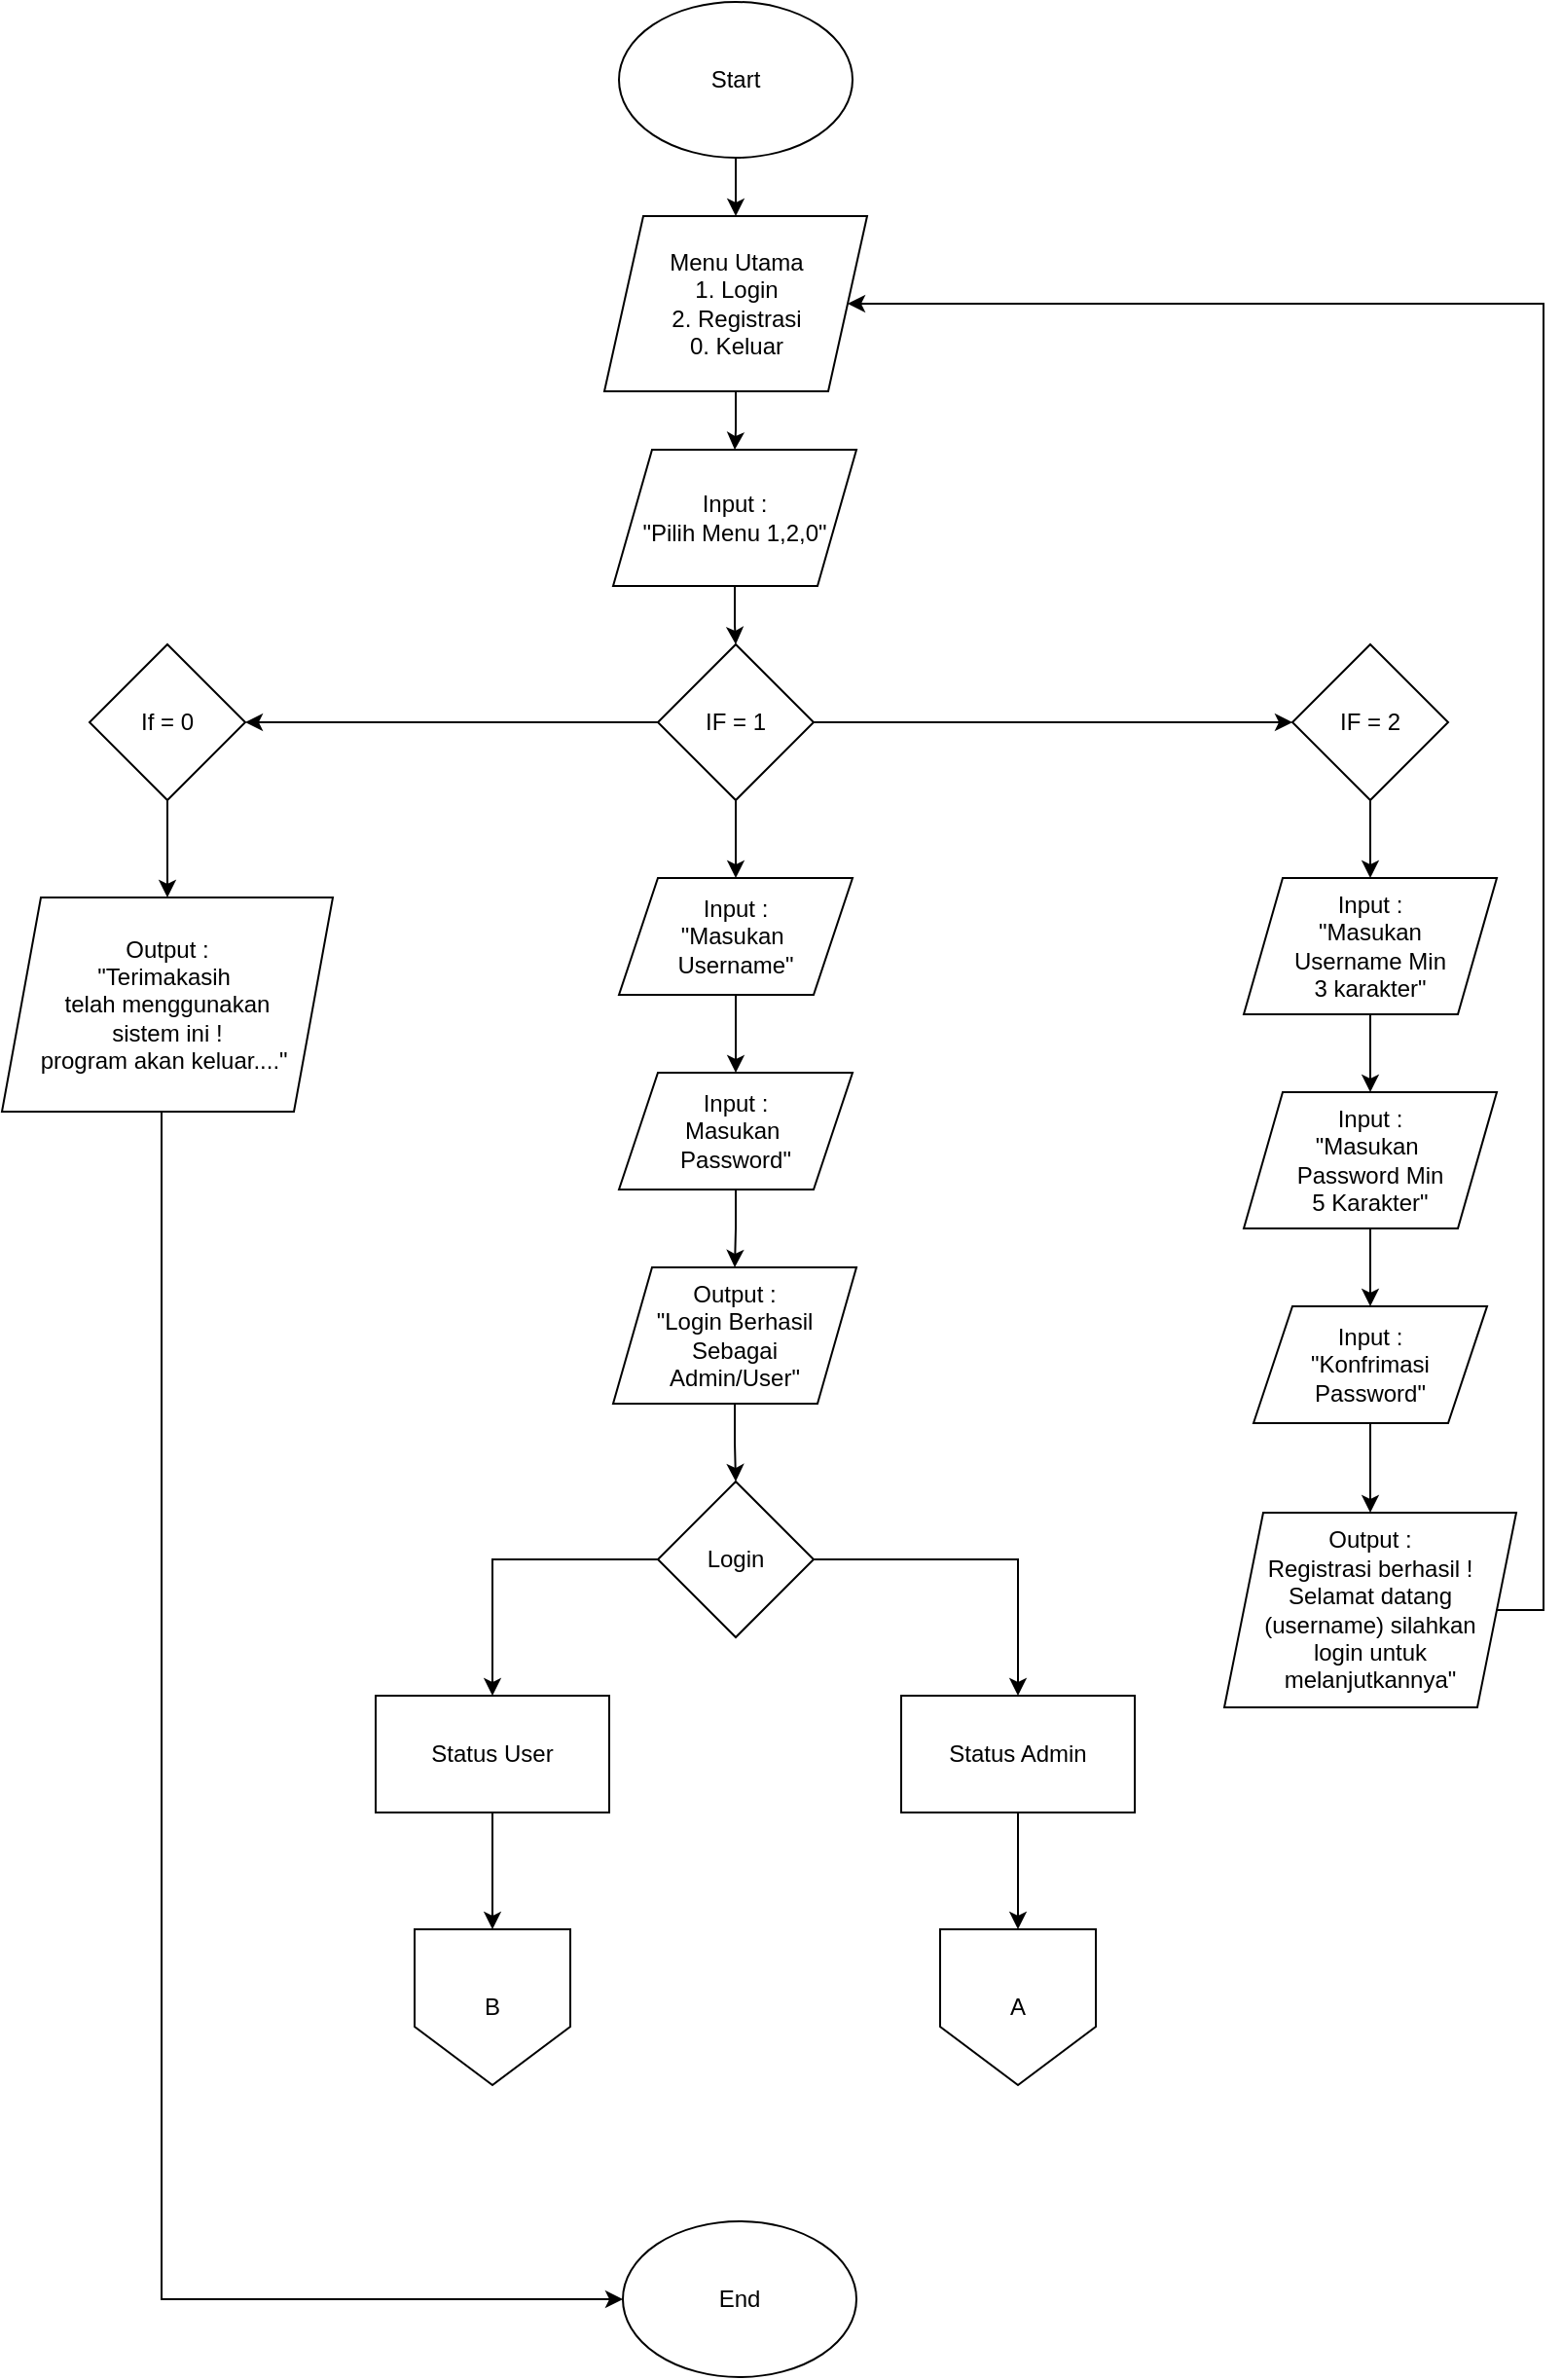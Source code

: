 <mxfile version="27.0.9" pages="3">
  <diagram name="Halaman-1" id="DfbAdWdOBGx-AQYiQari">
    <mxGraphModel dx="1747" dy="1002" grid="1" gridSize="10" guides="1" tooltips="1" connect="1" arrows="1" fold="1" page="1" pageScale="1" pageWidth="1169" pageHeight="1654" math="0" shadow="0">
      <root>
        <mxCell id="0" />
        <mxCell id="1" parent="0" />
        <mxCell id="GuYKuh0SEshmyXuX4Fv7-2" style="edgeStyle=orthogonalEdgeStyle;rounded=0;orthogonalLoop=1;jettySize=auto;html=1;" edge="1" parent="1" source="GuYKuh0SEshmyXuX4Fv7-1" target="GuYKuh0SEshmyXuX4Fv7-3">
          <mxGeometry relative="1" as="geometry">
            <mxPoint x="585" y="150.0" as="targetPoint" />
          </mxGeometry>
        </mxCell>
        <mxCell id="GuYKuh0SEshmyXuX4Fv7-1" value="Start" style="ellipse;whiteSpace=wrap;html=1;" vertex="1" parent="1">
          <mxGeometry x="525" y="10" width="120" height="80" as="geometry" />
        </mxCell>
        <mxCell id="GuYKuh0SEshmyXuX4Fv7-4" style="edgeStyle=orthogonalEdgeStyle;rounded=0;orthogonalLoop=1;jettySize=auto;html=1;" edge="1" parent="1" source="GuYKuh0SEshmyXuX4Fv7-3" target="GuYKuh0SEshmyXuX4Fv7-5">
          <mxGeometry relative="1" as="geometry">
            <mxPoint x="585" y="270" as="targetPoint" />
          </mxGeometry>
        </mxCell>
        <mxCell id="GuYKuh0SEshmyXuX4Fv7-3" value="Menu Utama&lt;div&gt;1. Login&lt;/div&gt;&lt;div&gt;2. Registrasi&lt;/div&gt;&lt;div&gt;0. Keluar&lt;/div&gt;" style="shape=parallelogram;perimeter=parallelogramPerimeter;whiteSpace=wrap;html=1;fixedSize=1;" vertex="1" parent="1">
          <mxGeometry x="517.5" y="120" width="135" height="90" as="geometry" />
        </mxCell>
        <mxCell id="GuYKuh0SEshmyXuX4Fv7-6" style="edgeStyle=orthogonalEdgeStyle;rounded=0;orthogonalLoop=1;jettySize=auto;html=1;" edge="1" parent="1" source="GuYKuh0SEshmyXuX4Fv7-5" target="GuYKuh0SEshmyXuX4Fv7-7">
          <mxGeometry relative="1" as="geometry">
            <mxPoint x="584.5" y="370" as="targetPoint" />
          </mxGeometry>
        </mxCell>
        <mxCell id="GuYKuh0SEshmyXuX4Fv7-5" value="Input :&lt;div&gt;&quot;Pilih Menu 1,2,0&quot;&lt;/div&gt;" style="shape=parallelogram;perimeter=parallelogramPerimeter;whiteSpace=wrap;html=1;fixedSize=1;" vertex="1" parent="1">
          <mxGeometry x="522" y="240" width="125" height="70" as="geometry" />
        </mxCell>
        <mxCell id="GuYKuh0SEshmyXuX4Fv7-8" style="edgeStyle=orthogonalEdgeStyle;rounded=0;orthogonalLoop=1;jettySize=auto;html=1;" edge="1" parent="1" source="GuYKuh0SEshmyXuX4Fv7-7" target="GuYKuh0SEshmyXuX4Fv7-9">
          <mxGeometry relative="1" as="geometry">
            <mxPoint x="830" y="380" as="targetPoint" />
          </mxGeometry>
        </mxCell>
        <mxCell id="GuYKuh0SEshmyXuX4Fv7-10" style="edgeStyle=orthogonalEdgeStyle;rounded=0;orthogonalLoop=1;jettySize=auto;html=1;" edge="1" parent="1" source="GuYKuh0SEshmyXuX4Fv7-7" target="GuYKuh0SEshmyXuX4Fv7-11">
          <mxGeometry relative="1" as="geometry">
            <mxPoint x="420" y="380" as="targetPoint" />
          </mxGeometry>
        </mxCell>
        <mxCell id="GuYKuh0SEshmyXuX4Fv7-12" style="edgeStyle=orthogonalEdgeStyle;rounded=0;orthogonalLoop=1;jettySize=auto;html=1;" edge="1" parent="1" source="GuYKuh0SEshmyXuX4Fv7-7" target="GuYKuh0SEshmyXuX4Fv7-13">
          <mxGeometry relative="1" as="geometry">
            <mxPoint x="585.0" y="480" as="targetPoint" />
          </mxGeometry>
        </mxCell>
        <mxCell id="GuYKuh0SEshmyXuX4Fv7-7" value="IF = 1" style="rhombus;whiteSpace=wrap;html=1;" vertex="1" parent="1">
          <mxGeometry x="545.0" y="340" width="80" height="80" as="geometry" />
        </mxCell>
        <mxCell id="GuYKuh0SEshmyXuX4Fv7-29" style="edgeStyle=orthogonalEdgeStyle;rounded=0;orthogonalLoop=1;jettySize=auto;html=1;" edge="1" parent="1" source="GuYKuh0SEshmyXuX4Fv7-9" target="GuYKuh0SEshmyXuX4Fv7-30">
          <mxGeometry relative="1" as="geometry">
            <mxPoint x="911" y="470" as="targetPoint" />
          </mxGeometry>
        </mxCell>
        <mxCell id="GuYKuh0SEshmyXuX4Fv7-9" value="IF = 2" style="rhombus;whiteSpace=wrap;html=1;" vertex="1" parent="1">
          <mxGeometry x="871" y="340" width="80" height="80" as="geometry" />
        </mxCell>
        <mxCell id="GuYKuh0SEshmyXuX4Fv7-40" style="edgeStyle=orthogonalEdgeStyle;rounded=0;orthogonalLoop=1;jettySize=auto;html=1;" edge="1" parent="1" source="GuYKuh0SEshmyXuX4Fv7-11" target="GuYKuh0SEshmyXuX4Fv7-41">
          <mxGeometry relative="1" as="geometry">
            <mxPoint x="293" y="490" as="targetPoint" />
          </mxGeometry>
        </mxCell>
        <mxCell id="GuYKuh0SEshmyXuX4Fv7-11" value="If = 0" style="rhombus;whiteSpace=wrap;html=1;" vertex="1" parent="1">
          <mxGeometry x="253" y="340" width="80" height="80" as="geometry" />
        </mxCell>
        <mxCell id="GuYKuh0SEshmyXuX4Fv7-14" style="edgeStyle=orthogonalEdgeStyle;rounded=0;orthogonalLoop=1;jettySize=auto;html=1;" edge="1" parent="1" source="GuYKuh0SEshmyXuX4Fv7-13" target="GuYKuh0SEshmyXuX4Fv7-15">
          <mxGeometry relative="1" as="geometry">
            <mxPoint x="585.0" y="580" as="targetPoint" />
          </mxGeometry>
        </mxCell>
        <mxCell id="GuYKuh0SEshmyXuX4Fv7-13" value="Input :&lt;div&gt;&quot;Masukan&amp;nbsp;&lt;/div&gt;&lt;div&gt;Username&quot;&lt;/div&gt;" style="shape=parallelogram;perimeter=parallelogramPerimeter;whiteSpace=wrap;html=1;fixedSize=1;" vertex="1" parent="1">
          <mxGeometry x="525.0" y="460" width="120" height="60" as="geometry" />
        </mxCell>
        <mxCell id="GuYKuh0SEshmyXuX4Fv7-16" style="edgeStyle=orthogonalEdgeStyle;rounded=0;orthogonalLoop=1;jettySize=auto;html=1;" edge="1" parent="1" source="GuYKuh0SEshmyXuX4Fv7-15" target="GuYKuh0SEshmyXuX4Fv7-17">
          <mxGeometry relative="1" as="geometry">
            <mxPoint x="585.0" y="670" as="targetPoint" />
          </mxGeometry>
        </mxCell>
        <mxCell id="GuYKuh0SEshmyXuX4Fv7-15" value="Input :&lt;div&gt;Masukan&amp;nbsp;&lt;/div&gt;&lt;div&gt;Password&quot;&lt;/div&gt;" style="shape=parallelogram;perimeter=parallelogramPerimeter;whiteSpace=wrap;html=1;fixedSize=1;" vertex="1" parent="1">
          <mxGeometry x="525.0" y="560" width="120" height="60" as="geometry" />
        </mxCell>
        <mxCell id="GuYKuh0SEshmyXuX4Fv7-18" style="edgeStyle=orthogonalEdgeStyle;rounded=0;orthogonalLoop=1;jettySize=auto;html=1;" edge="1" parent="1" source="GuYKuh0SEshmyXuX4Fv7-17" target="GuYKuh0SEshmyXuX4Fv7-19">
          <mxGeometry relative="1" as="geometry">
            <mxPoint x="584.5" y="790" as="targetPoint" />
          </mxGeometry>
        </mxCell>
        <mxCell id="GuYKuh0SEshmyXuX4Fv7-17" value="Output :&lt;div&gt;&quot;Login Berhasil Sebagai&lt;/div&gt;&lt;div&gt;Admin/User&quot;&lt;/div&gt;" style="shape=parallelogram;perimeter=parallelogramPerimeter;whiteSpace=wrap;html=1;fixedSize=1;" vertex="1" parent="1">
          <mxGeometry x="522" y="660" width="125" height="70" as="geometry" />
        </mxCell>
        <mxCell id="GuYKuh0SEshmyXuX4Fv7-20" style="edgeStyle=orthogonalEdgeStyle;rounded=0;orthogonalLoop=1;jettySize=auto;html=1;" edge="1" parent="1" source="GuYKuh0SEshmyXuX4Fv7-19" target="GuYKuh0SEshmyXuX4Fv7-23">
          <mxGeometry relative="1" as="geometry">
            <mxPoint x="740" y="910" as="targetPoint" />
          </mxGeometry>
        </mxCell>
        <mxCell id="GuYKuh0SEshmyXuX4Fv7-21" style="edgeStyle=orthogonalEdgeStyle;rounded=0;orthogonalLoop=1;jettySize=auto;html=1;" edge="1" parent="1" source="GuYKuh0SEshmyXuX4Fv7-19" target="GuYKuh0SEshmyXuX4Fv7-24">
          <mxGeometry relative="1" as="geometry">
            <mxPoint x="460" y="910" as="targetPoint" />
          </mxGeometry>
        </mxCell>
        <mxCell id="GuYKuh0SEshmyXuX4Fv7-19" value="Login" style="rhombus;whiteSpace=wrap;html=1;" vertex="1" parent="1">
          <mxGeometry x="545" y="770" width="80" height="80" as="geometry" />
        </mxCell>
        <mxCell id="GuYKuh0SEshmyXuX4Fv7-27" style="edgeStyle=orthogonalEdgeStyle;rounded=0;orthogonalLoop=1;jettySize=auto;html=1;" edge="1" parent="1" source="GuYKuh0SEshmyXuX4Fv7-23" target="GuYKuh0SEshmyXuX4Fv7-28">
          <mxGeometry relative="1" as="geometry">
            <mxPoint x="730" y="1010" as="targetPoint" />
          </mxGeometry>
        </mxCell>
        <mxCell id="GuYKuh0SEshmyXuX4Fv7-23" value="Status Admin" style="rounded=0;whiteSpace=wrap;html=1;" vertex="1" parent="1">
          <mxGeometry x="670" y="880" width="120" height="60" as="geometry" />
        </mxCell>
        <mxCell id="GuYKuh0SEshmyXuX4Fv7-25" style="edgeStyle=orthogonalEdgeStyle;rounded=0;orthogonalLoop=1;jettySize=auto;html=1;" edge="1" parent="1" source="GuYKuh0SEshmyXuX4Fv7-24" target="GuYKuh0SEshmyXuX4Fv7-26">
          <mxGeometry relative="1" as="geometry">
            <mxPoint x="460" y="1010" as="targetPoint" />
          </mxGeometry>
        </mxCell>
        <mxCell id="GuYKuh0SEshmyXuX4Fv7-24" value="Status User" style="rounded=0;whiteSpace=wrap;html=1;" vertex="1" parent="1">
          <mxGeometry x="400" y="880" width="120" height="60" as="geometry" />
        </mxCell>
        <mxCell id="GuYKuh0SEshmyXuX4Fv7-26" value="B" style="shape=offPageConnector;whiteSpace=wrap;html=1;fillColor=light-dark(#FFFFFF,#660066);" vertex="1" parent="1">
          <mxGeometry x="420" y="1000" width="80" height="80" as="geometry" />
        </mxCell>
        <mxCell id="GuYKuh0SEshmyXuX4Fv7-28" value="A" style="shape=offPageConnector;whiteSpace=wrap;html=1;fillColor=light-dark(#FFFFFF,#CCCC00);" vertex="1" parent="1">
          <mxGeometry x="690" y="1000" width="80" height="80" as="geometry" />
        </mxCell>
        <mxCell id="GuYKuh0SEshmyXuX4Fv7-31" style="edgeStyle=orthogonalEdgeStyle;rounded=0;orthogonalLoop=1;jettySize=auto;html=1;" edge="1" parent="1" source="GuYKuh0SEshmyXuX4Fv7-30" target="GuYKuh0SEshmyXuX4Fv7-32">
          <mxGeometry relative="1" as="geometry">
            <mxPoint x="911" y="580" as="targetPoint" />
          </mxGeometry>
        </mxCell>
        <mxCell id="GuYKuh0SEshmyXuX4Fv7-30" value="Input :&lt;div&gt;&quot;Masukan&lt;/div&gt;&lt;div&gt;Username Min&lt;/div&gt;&lt;div&gt;3 karakter&quot;&lt;/div&gt;" style="shape=parallelogram;perimeter=parallelogramPerimeter;whiteSpace=wrap;html=1;fixedSize=1;" vertex="1" parent="1">
          <mxGeometry x="846" y="460" width="130" height="70" as="geometry" />
        </mxCell>
        <mxCell id="GuYKuh0SEshmyXuX4Fv7-33" style="edgeStyle=orthogonalEdgeStyle;rounded=0;orthogonalLoop=1;jettySize=auto;html=1;" edge="1" parent="1" source="GuYKuh0SEshmyXuX4Fv7-32" target="GuYKuh0SEshmyXuX4Fv7-34">
          <mxGeometry relative="1" as="geometry">
            <mxPoint x="911" y="700" as="targetPoint" />
          </mxGeometry>
        </mxCell>
        <mxCell id="GuYKuh0SEshmyXuX4Fv7-32" value="Input :&lt;div&gt;&quot;Masukan&amp;nbsp;&lt;/div&gt;&lt;div&gt;Password Min&lt;/div&gt;&lt;div&gt;5 Karakter&quot;&lt;/div&gt;" style="shape=parallelogram;perimeter=parallelogramPerimeter;whiteSpace=wrap;html=1;fixedSize=1;" vertex="1" parent="1">
          <mxGeometry x="846" y="570" width="130" height="70" as="geometry" />
        </mxCell>
        <mxCell id="GuYKuh0SEshmyXuX4Fv7-35" style="edgeStyle=orthogonalEdgeStyle;rounded=0;orthogonalLoop=1;jettySize=auto;html=1;entryX=0.5;entryY=0;entryDx=0;entryDy=0;" edge="1" parent="1" source="GuYKuh0SEshmyXuX4Fv7-34" target="GuYKuh0SEshmyXuX4Fv7-36">
          <mxGeometry relative="1" as="geometry">
            <mxPoint x="911" y="780" as="targetPoint" />
          </mxGeometry>
        </mxCell>
        <mxCell id="GuYKuh0SEshmyXuX4Fv7-34" value="Input :&lt;div&gt;&quot;Konfrimasi&lt;/div&gt;&lt;div&gt;Password&quot;&lt;/div&gt;" style="shape=parallelogram;perimeter=parallelogramPerimeter;whiteSpace=wrap;html=1;fixedSize=1;" vertex="1" parent="1">
          <mxGeometry x="851" y="680" width="120" height="60" as="geometry" />
        </mxCell>
        <mxCell id="GuYKuh0SEshmyXuX4Fv7-39" style="edgeStyle=orthogonalEdgeStyle;rounded=0;orthogonalLoop=1;jettySize=auto;html=1;entryX=1;entryY=0.5;entryDx=0;entryDy=0;" edge="1" parent="1" source="GuYKuh0SEshmyXuX4Fv7-36" target="GuYKuh0SEshmyXuX4Fv7-3">
          <mxGeometry relative="1" as="geometry">
            <Array as="points">
              <mxPoint x="1000" y="836" />
              <mxPoint x="1000" y="165" />
            </Array>
          </mxGeometry>
        </mxCell>
        <mxCell id="GuYKuh0SEshmyXuX4Fv7-36" value="Output :&lt;div&gt;Registrasi berhasil !&lt;/div&gt;&lt;div&gt;Selamat datang&lt;/div&gt;&lt;div&gt;(username) silahkan&lt;/div&gt;&lt;div&gt;login untuk melanjutkannya&quot;&lt;/div&gt;" style="shape=parallelogram;perimeter=parallelogramPerimeter;whiteSpace=wrap;html=1;fixedSize=1;" vertex="1" parent="1">
          <mxGeometry x="836" y="786" width="150" height="100" as="geometry" />
        </mxCell>
        <mxCell id="GuYKuh0SEshmyXuX4Fv7-44" style="edgeStyle=orthogonalEdgeStyle;rounded=0;orthogonalLoop=1;jettySize=auto;html=1;entryX=0;entryY=0.5;entryDx=0;entryDy=0;" edge="1" parent="1" source="GuYKuh0SEshmyXuX4Fv7-41" target="GuYKuh0SEshmyXuX4Fv7-42">
          <mxGeometry relative="1" as="geometry">
            <Array as="points">
              <mxPoint x="290" y="1190" />
            </Array>
          </mxGeometry>
        </mxCell>
        <mxCell id="GuYKuh0SEshmyXuX4Fv7-41" value="Output :&lt;div&gt;&quot;Terimakasih&amp;nbsp;&lt;/div&gt;&lt;div&gt;telah menggunakan&lt;/div&gt;&lt;div&gt;sistem ini !&lt;/div&gt;&lt;div&gt;program akan keluar....&quot;&amp;nbsp;&lt;/div&gt;" style="shape=parallelogram;perimeter=parallelogramPerimeter;whiteSpace=wrap;html=1;fixedSize=1;" vertex="1" parent="1">
          <mxGeometry x="208" y="470" width="170" height="110" as="geometry" />
        </mxCell>
        <mxCell id="GuYKuh0SEshmyXuX4Fv7-42" value="End" style="ellipse;whiteSpace=wrap;html=1;" vertex="1" parent="1">
          <mxGeometry x="527" y="1150" width="120" height="80" as="geometry" />
        </mxCell>
      </root>
    </mxGraphModel>
  </diagram>
  <diagram id="JXYXFcw4HRqctK_pIkRG" name="Halaman-2">
    <mxGraphModel dx="4764" dy="596" grid="1" gridSize="10" guides="1" tooltips="1" connect="1" arrows="1" fold="1" page="1" pageScale="1" pageWidth="3300" pageHeight="4681" math="0" shadow="0">
      <root>
        <mxCell id="0" />
        <mxCell id="1" parent="0" />
        <mxCell id="x12I7InB7bITGFf1CAVp-2" style="edgeStyle=orthogonalEdgeStyle;rounded=0;orthogonalLoop=1;jettySize=auto;html=1;" edge="1" parent="1" source="x12I7InB7bITGFf1CAVp-1" target="sGkwqurIWdbV0Utr4BWg-1">
          <mxGeometry relative="1" as="geometry">
            <mxPoint x="-2930" y="210.0" as="targetPoint" />
          </mxGeometry>
        </mxCell>
        <mxCell id="x12I7InB7bITGFf1CAVp-1" value="A" style="shape=offPageConnector;whiteSpace=wrap;html=1;fillColor=light-dark(#FFFFFF,#CCCC00);" vertex="1" parent="1">
          <mxGeometry x="-2970" y="70" width="80" height="80" as="geometry" />
        </mxCell>
        <mxCell id="sGkwqurIWdbV0Utr4BWg-2" style="edgeStyle=orthogonalEdgeStyle;rounded=0;orthogonalLoop=1;jettySize=auto;html=1;" edge="1" parent="1" source="sGkwqurIWdbV0Utr4BWg-1" target="sGkwqurIWdbV0Utr4BWg-3">
          <mxGeometry relative="1" as="geometry">
            <mxPoint x="-2930" y="300" as="targetPoint" />
          </mxGeometry>
        </mxCell>
        <mxCell id="sGkwqurIWdbV0Utr4BWg-1" value="Output :&lt;div&gt;&quot;Selamat datang&lt;/div&gt;&lt;div&gt;admin&quot;&lt;/div&gt;" style="shape=parallelogram;perimeter=parallelogramPerimeter;whiteSpace=wrap;html=1;fixedSize=1;" vertex="1" parent="1">
          <mxGeometry x="-2990" y="190.0" width="120" height="60" as="geometry" />
        </mxCell>
        <mxCell id="sGkwqurIWdbV0Utr4BWg-4" style="edgeStyle=orthogonalEdgeStyle;rounded=0;orthogonalLoop=1;jettySize=auto;html=1;entryX=0.5;entryY=0;entryDx=0;entryDy=0;" edge="1" parent="1" source="sGkwqurIWdbV0Utr4BWg-3" target="sGkwqurIWdbV0Utr4BWg-6">
          <mxGeometry relative="1" as="geometry">
            <mxPoint x="-2930" y="410" as="targetPoint" />
          </mxGeometry>
        </mxCell>
        <mxCell id="sGkwqurIWdbV0Utr4BWg-3" value="Input :&amp;nbsp;&lt;div&gt;&quot;Tekan tombol&lt;/div&gt;&lt;div&gt;apapun untuk masuk&lt;/div&gt;&lt;div&gt;ke Menu admin....&quot;&lt;/div&gt;" style="shape=parallelogram;perimeter=parallelogramPerimeter;whiteSpace=wrap;html=1;fixedSize=1;" vertex="1" parent="1">
          <mxGeometry x="-3000" y="290" width="140" height="90" as="geometry" />
        </mxCell>
        <mxCell id="1yGgFdU1QpiOlpm2M0v_-1" style="edgeStyle=orthogonalEdgeStyle;rounded=0;orthogonalLoop=1;jettySize=auto;html=1;" edge="1" parent="1" source="sGkwqurIWdbV0Utr4BWg-6" target="1yGgFdU1QpiOlpm2M0v_-2">
          <mxGeometry relative="1" as="geometry">
            <mxPoint x="-2930" y="570" as="targetPoint" />
          </mxGeometry>
        </mxCell>
        <mxCell id="sGkwqurIWdbV0Utr4BWg-6" value="Menu admin :&lt;div&gt;1.Lihat Tiket&lt;/div&gt;&lt;div&gt;2. Tambah Tiket&lt;/div&gt;&lt;div&gt;3.Update Tiket&lt;/div&gt;&lt;div&gt;4. hapus Tiket&lt;/div&gt;&lt;div&gt;5. Laporan Penjualan&lt;/div&gt;&lt;div&gt;0. Logout&lt;/div&gt;" style="shape=parallelogram;perimeter=parallelogramPerimeter;whiteSpace=wrap;html=1;fixedSize=1;" vertex="1" parent="1">
          <mxGeometry x="-3010" y="410" width="160" height="130" as="geometry" />
        </mxCell>
        <mxCell id="1yGgFdU1QpiOlpm2M0v_-3" style="edgeStyle=orthogonalEdgeStyle;rounded=0;orthogonalLoop=1;jettySize=auto;html=1;" edge="1" parent="1" source="1yGgFdU1QpiOlpm2M0v_-2" target="1yGgFdU1QpiOlpm2M0v_-4">
          <mxGeometry relative="1" as="geometry">
            <mxPoint x="-2930" y="680" as="targetPoint" />
          </mxGeometry>
        </mxCell>
        <mxCell id="1yGgFdU1QpiOlpm2M0v_-2" value="Input :&lt;div&gt;&quot;Pilih menu&amp;nbsp;&lt;/div&gt;&lt;div&gt;1,2,3,4,5,0&quot;&lt;/div&gt;" style="shape=parallelogram;perimeter=parallelogramPerimeter;whiteSpace=wrap;html=1;fixedSize=1;" vertex="1" parent="1">
          <mxGeometry x="-2990" y="570" width="120" height="60" as="geometry" />
        </mxCell>
        <mxCell id="1yGgFdU1QpiOlpm2M0v_-5" style="edgeStyle=orthogonalEdgeStyle;rounded=0;orthogonalLoop=1;jettySize=auto;html=1;" edge="1" parent="1" source="1yGgFdU1QpiOlpm2M0v_-4" target="1yGgFdU1QpiOlpm2M0v_-6">
          <mxGeometry relative="1" as="geometry">
            <mxPoint x="-2930" y="800" as="targetPoint" />
          </mxGeometry>
        </mxCell>
        <mxCell id="oj4KhTdb1La-5M6QT8ON-29" style="edgeStyle=orthogonalEdgeStyle;rounded=0;orthogonalLoop=1;jettySize=auto;html=1;fontFamily=Helvetica;fontSize=12;fontColor=default;" edge="1" parent="1" source="1yGgFdU1QpiOlpm2M0v_-4" target="oj4KhTdb1La-5M6QT8ON-30">
          <mxGeometry relative="1" as="geometry">
            <mxPoint x="-1750" y="710" as="targetPoint" />
          </mxGeometry>
        </mxCell>
        <mxCell id="1yGgFdU1QpiOlpm2M0v_-4" value="IF = 1" style="rhombus;whiteSpace=wrap;html=1;" vertex="1" parent="1">
          <mxGeometry x="-2970" y="670" width="80" height="80" as="geometry" />
        </mxCell>
        <mxCell id="1yGgFdU1QpiOlpm2M0v_-7" style="edgeStyle=orthogonalEdgeStyle;rounded=0;orthogonalLoop=1;jettySize=auto;html=1;" edge="1" parent="1" source="1yGgFdU1QpiOlpm2M0v_-6" target="1yGgFdU1QpiOlpm2M0v_-8">
          <mxGeometry relative="1" as="geometry">
            <mxPoint x="-2930" y="980" as="targetPoint" />
          </mxGeometry>
        </mxCell>
        <mxCell id="1yGgFdU1QpiOlpm2M0v_-6" value="Lihat Tiket&lt;div&gt;1. Tampilkan Langsung sesuai (ID Awal)&lt;/div&gt;&lt;div&gt;2. Urutkan Bedasarkan Harga&lt;/div&gt;&lt;div&gt;3. Urutkan Bedasarkan Nama&lt;/div&gt;" style="shape=parallelogram;perimeter=parallelogramPerimeter;whiteSpace=wrap;html=1;fixedSize=1;" vertex="1" parent="1">
          <mxGeometry x="-3010" y="792" width="160" height="130" as="geometry" />
        </mxCell>
        <mxCell id="1yGgFdU1QpiOlpm2M0v_-9" style="edgeStyle=orthogonalEdgeStyle;rounded=0;orthogonalLoop=1;jettySize=auto;html=1;" edge="1" parent="1" source="1yGgFdU1QpiOlpm2M0v_-8" target="1yGgFdU1QpiOlpm2M0v_-10">
          <mxGeometry relative="1" as="geometry">
            <mxPoint x="-2930" y="1080" as="targetPoint" />
          </mxGeometry>
        </mxCell>
        <mxCell id="1yGgFdU1QpiOlpm2M0v_-8" value="Input :&lt;div&gt;&quot;pilih Lihat Tiket&lt;/div&gt;&lt;div&gt;1,2,3&quot;&lt;/div&gt;" style="shape=parallelogram;perimeter=parallelogramPerimeter;whiteSpace=wrap;html=1;fixedSize=1;" vertex="1" parent="1">
          <mxGeometry x="-2990" y="960" width="120" height="60" as="geometry" />
        </mxCell>
        <mxCell id="1yGgFdU1QpiOlpm2M0v_-11" style="edgeStyle=orthogonalEdgeStyle;rounded=0;orthogonalLoop=1;jettySize=auto;html=1;" edge="1" parent="1" source="1yGgFdU1QpiOlpm2M0v_-10" target="1yGgFdU1QpiOlpm2M0v_-12">
          <mxGeometry relative="1" as="geometry">
            <mxPoint x="-2930" y="1190" as="targetPoint" />
          </mxGeometry>
        </mxCell>
        <mxCell id="1yGgFdU1QpiOlpm2M0v_-13" style="edgeStyle=orthogonalEdgeStyle;rounded=0;orthogonalLoop=1;jettySize=auto;html=1;" edge="1" parent="1" source="1yGgFdU1QpiOlpm2M0v_-10" target="1yGgFdU1QpiOlpm2M0v_-14">
          <mxGeometry relative="1" as="geometry">
            <mxPoint x="-2760" y="1100" as="targetPoint" />
          </mxGeometry>
        </mxCell>
        <mxCell id="1yGgFdU1QpiOlpm2M0v_-10" value="IF = 1" style="rhombus;whiteSpace=wrap;html=1;" vertex="1" parent="1">
          <mxGeometry x="-2970" y="1060" width="80" height="80" as="geometry" />
        </mxCell>
        <mxCell id="1yGgFdU1QpiOlpm2M0v_-12" value="Output :&amp;nbsp;&lt;div&gt;&quot;Menampilkan&lt;/div&gt;&lt;div&gt;tiket sesuai&amp;nbsp;&lt;/div&gt;&lt;div&gt;dengan urutan&lt;/div&gt;&lt;div&gt;saat ini&quot;&lt;/div&gt;" style="shape=parallelogram;perimeter=parallelogramPerimeter;whiteSpace=wrap;html=1;fixedSize=1;" vertex="1" parent="1">
          <mxGeometry x="-3000" y="1180" width="140" height="90" as="geometry" />
        </mxCell>
        <mxCell id="1yGgFdU1QpiOlpm2M0v_-15" style="edgeStyle=orthogonalEdgeStyle;rounded=0;orthogonalLoop=1;jettySize=auto;html=1;" edge="1" parent="1" source="1yGgFdU1QpiOlpm2M0v_-14" target="1yGgFdU1QpiOlpm2M0v_-17">
          <mxGeometry relative="1" as="geometry">
            <mxPoint x="-2750" y="1200" as="targetPoint" />
          </mxGeometry>
        </mxCell>
        <mxCell id="oj4KhTdb1La-5M6QT8ON-11" style="edgeStyle=orthogonalEdgeStyle;rounded=0;orthogonalLoop=1;jettySize=auto;html=1;fontFamily=Helvetica;fontSize=12;fontColor=default;" edge="1" parent="1" source="1yGgFdU1QpiOlpm2M0v_-14" target="oj4KhTdb1La-5M6QT8ON-12">
          <mxGeometry relative="1" as="geometry">
            <mxPoint x="-2330" y="1100.0" as="targetPoint" />
          </mxGeometry>
        </mxCell>
        <mxCell id="1yGgFdU1QpiOlpm2M0v_-14" value="IF = 2" style="rhombus;whiteSpace=wrap;html=1;" vertex="1" parent="1">
          <mxGeometry x="-2790" y="1060" width="80" height="80" as="geometry" />
        </mxCell>
        <mxCell id="1yGgFdU1QpiOlpm2M0v_-18" style="edgeStyle=orthogonalEdgeStyle;rounded=0;orthogonalLoop=1;jettySize=auto;html=1;" edge="1" parent="1" source="1yGgFdU1QpiOlpm2M0v_-17" target="1yGgFdU1QpiOlpm2M0v_-19">
          <mxGeometry relative="1" as="geometry">
            <mxPoint x="-2750" y="1290" as="targetPoint" />
          </mxGeometry>
        </mxCell>
        <mxCell id="1yGgFdU1QpiOlpm2M0v_-17" value="Urutkan Harga&lt;div&gt;a. untuk Ascending&lt;/div&gt;&lt;div&gt;d. untuk Descending&lt;/div&gt;" style="shape=parallelogram;perimeter=parallelogramPerimeter;whiteSpace=wrap;html=1;fixedSize=1;" vertex="1" parent="1">
          <mxGeometry x="-2820" y="1170" width="140" height="70" as="geometry" />
        </mxCell>
        <mxCell id="1yGgFdU1QpiOlpm2M0v_-20" style="edgeStyle=orthogonalEdgeStyle;rounded=0;orthogonalLoop=1;jettySize=auto;html=1;" edge="1" parent="1" source="1yGgFdU1QpiOlpm2M0v_-19" target="1yGgFdU1QpiOlpm2M0v_-21">
          <mxGeometry relative="1" as="geometry">
            <mxPoint x="-2750" y="1380" as="targetPoint" />
          </mxGeometry>
        </mxCell>
        <mxCell id="1yGgFdU1QpiOlpm2M0v_-19" value="Input :&lt;div&gt;&quot;Urutkan Harga&lt;/div&gt;&lt;div&gt;a,d&quot;&lt;/div&gt;" style="shape=parallelogram;perimeter=parallelogramPerimeter;whiteSpace=wrap;html=1;fixedSize=1;" vertex="1" parent="1">
          <mxGeometry x="-2810" y="1270" width="120" height="60" as="geometry" />
        </mxCell>
        <mxCell id="1yGgFdU1QpiOlpm2M0v_-22" style="edgeStyle=orthogonalEdgeStyle;rounded=0;orthogonalLoop=1;jettySize=auto;html=1;" edge="1" parent="1" source="1yGgFdU1QpiOlpm2M0v_-21" target="1yGgFdU1QpiOlpm2M0v_-23">
          <mxGeometry relative="1" as="geometry">
            <mxPoint x="-2750" y="1480" as="targetPoint" />
          </mxGeometry>
        </mxCell>
        <mxCell id="oj4KhTdb1La-5M6QT8ON-3" style="edgeStyle=orthogonalEdgeStyle;rounded=0;orthogonalLoop=1;jettySize=auto;html=1;fontFamily=Helvetica;fontSize=12;fontColor=default;" edge="1" parent="1" source="1yGgFdU1QpiOlpm2M0v_-21" target="oj4KhTdb1La-5M6QT8ON-4">
          <mxGeometry relative="1" as="geometry">
            <mxPoint x="-2610" y="1400.0" as="targetPoint" />
          </mxGeometry>
        </mxCell>
        <mxCell id="1yGgFdU1QpiOlpm2M0v_-21" value="IF = a" style="rhombus;whiteSpace=wrap;html=1;" vertex="1" parent="1">
          <mxGeometry x="-2790" y="1360" width="80" height="80" as="geometry" />
        </mxCell>
        <mxCell id="1yGgFdU1QpiOlpm2M0v_-23" value="Output :&lt;div&gt;&quot;tiket diurutkan bedasarkan harga&lt;/div&gt;&lt;div&gt;(menggunakan Ascending&quot;&lt;/div&gt;" style="shape=parallelogram;perimeter=parallelogramPerimeter;whiteSpace=wrap;html=1;fixedSize=1;" vertex="1" parent="1">
          <mxGeometry x="-2820" y="1470" width="140" height="80" as="geometry" />
        </mxCell>
        <mxCell id="oj4KhTdb1La-5M6QT8ON-7" style="edgeStyle=orthogonalEdgeStyle;rounded=0;orthogonalLoop=1;jettySize=auto;html=1;entryX=0.5;entryY=0;entryDx=0;entryDy=0;fontFamily=Helvetica;fontSize=12;fontColor=default;" edge="1" parent="1" source="oj4KhTdb1La-5M6QT8ON-4" target="oj4KhTdb1La-5M6QT8ON-6">
          <mxGeometry relative="1" as="geometry" />
        </mxCell>
        <mxCell id="oj4KhTdb1La-5M6QT8ON-8" style="edgeStyle=orthogonalEdgeStyle;rounded=0;orthogonalLoop=1;jettySize=auto;html=1;fontFamily=Helvetica;fontSize=12;fontColor=default;" edge="1" parent="1" source="oj4KhTdb1La-5M6QT8ON-4" target="oj4KhTdb1La-5M6QT8ON-9">
          <mxGeometry relative="1" as="geometry">
            <mxPoint x="-2430" y="1470" as="targetPoint" />
          </mxGeometry>
        </mxCell>
        <mxCell id="oj4KhTdb1La-5M6QT8ON-4" value="IF = d" style="rhombus;whiteSpace=wrap;html=1;strokeColor=default;align=center;verticalAlign=middle;fontFamily=Helvetica;fontSize=12;fontColor=default;fillColor=default;" vertex="1" parent="1">
          <mxGeometry x="-2620" y="1360.0" width="80" height="80" as="geometry" />
        </mxCell>
        <mxCell id="oj4KhTdb1La-5M6QT8ON-136" style="edgeStyle=orthogonalEdgeStyle;rounded=0;orthogonalLoop=1;jettySize=auto;html=1;fontFamily=Helvetica;fontSize=12;fontColor=default;entryX=0.003;entryY=0.828;entryDx=0;entryDy=0;entryPerimeter=0;" edge="1" parent="1" source="oj4KhTdb1La-5M6QT8ON-6" target="sGkwqurIWdbV0Utr4BWg-6">
          <mxGeometry relative="1" as="geometry">
            <mxPoint x="-3090" y="560" as="targetPoint" />
            <Array as="points">
              <mxPoint x="-2580" y="1560" />
              <mxPoint x="-3050" y="1560" />
              <mxPoint x="-3050" y="518" />
            </Array>
          </mxGeometry>
        </mxCell>
        <mxCell id="oj4KhTdb1La-5M6QT8ON-6" value="Output :&lt;div&gt;&quot;tiket diurutkan bedasarkan harga&lt;/div&gt;&lt;div&gt;(menggunakan Descending&quot;&lt;/div&gt;" style="shape=parallelogram;perimeter=parallelogramPerimeter;whiteSpace=wrap;html=1;fixedSize=1;" vertex="1" parent="1">
          <mxGeometry x="-2650" y="1470" width="140" height="80" as="geometry" />
        </mxCell>
        <mxCell id="oj4KhTdb1La-5M6QT8ON-137" style="edgeStyle=orthogonalEdgeStyle;rounded=0;orthogonalLoop=1;jettySize=auto;html=1;fontFamily=Helvetica;fontSize=12;fontColor=default;entryX=0.028;entryY=0.71;entryDx=0;entryDy=0;entryPerimeter=0;" edge="1" parent="1" source="oj4KhTdb1La-5M6QT8ON-9" target="sGkwqurIWdbV0Utr4BWg-6">
          <mxGeometry relative="1" as="geometry">
            <mxPoint x="-3070" y="495.556" as="targetPoint" />
            <Array as="points">
              <mxPoint x="-2430" y="1570" />
              <mxPoint x="-3060" y="1570" />
              <mxPoint x="-3060" y="502" />
            </Array>
          </mxGeometry>
        </mxCell>
        <mxCell id="oj4KhTdb1La-5M6QT8ON-9" value="Output :&lt;div&gt;&quot;Pilihan Tidak&amp;nbsp;&lt;/div&gt;&lt;div&gt;Valid&quot;&lt;/div&gt;" style="shape=parallelogram;perimeter=parallelogramPerimeter;whiteSpace=wrap;html=1;fixedSize=1;strokeColor=default;align=center;verticalAlign=middle;fontFamily=Helvetica;fontSize=12;fontColor=default;fillColor=default;" vertex="1" parent="1">
          <mxGeometry x="-2490" y="1480" width="120" height="60" as="geometry" />
        </mxCell>
        <mxCell id="oj4KhTdb1La-5M6QT8ON-10" value="False" style="text;html=1;align=center;verticalAlign=middle;whiteSpace=wrap;rounded=0;fontFamily=Helvetica;fontSize=12;fontColor=default;" vertex="1" parent="1">
          <mxGeometry x="-2520" y="1370" width="60" height="30" as="geometry" />
        </mxCell>
        <mxCell id="oj4KhTdb1La-5M6QT8ON-28" style="edgeStyle=orthogonalEdgeStyle;rounded=0;orthogonalLoop=1;jettySize=auto;html=1;fontFamily=Helvetica;fontSize=12;fontColor=default;" edge="1" parent="1" source="oj4KhTdb1La-5M6QT8ON-12" target="oj4KhTdb1La-5M6QT8ON-15">
          <mxGeometry relative="1" as="geometry" />
        </mxCell>
        <mxCell id="oj4KhTdb1La-5M6QT8ON-12" value="IF = 3" style="rhombus;whiteSpace=wrap;html=1;strokeColor=default;align=center;verticalAlign=middle;fontFamily=Helvetica;fontSize=12;fontColor=default;fillColor=default;" vertex="1" parent="1">
          <mxGeometry x="-2300" y="1060.0" width="80" height="80" as="geometry" />
        </mxCell>
        <mxCell id="oj4KhTdb1La-5M6QT8ON-14" style="edgeStyle=orthogonalEdgeStyle;rounded=0;orthogonalLoop=1;jettySize=auto;html=1;" edge="1" parent="1" source="oj4KhTdb1La-5M6QT8ON-15" target="oj4KhTdb1La-5M6QT8ON-17">
          <mxGeometry relative="1" as="geometry">
            <mxPoint x="-2260" y="1290" as="targetPoint" />
          </mxGeometry>
        </mxCell>
        <mxCell id="oj4KhTdb1La-5M6QT8ON-15" value="Urutkan Nama&lt;div&gt;a. untuk Ascending&lt;/div&gt;&lt;div&gt;d. untuk Descending&lt;/div&gt;" style="shape=parallelogram;perimeter=parallelogramPerimeter;whiteSpace=wrap;html=1;fixedSize=1;" vertex="1" parent="1">
          <mxGeometry x="-2330" y="1170" width="140" height="70" as="geometry" />
        </mxCell>
        <mxCell id="oj4KhTdb1La-5M6QT8ON-16" style="edgeStyle=orthogonalEdgeStyle;rounded=0;orthogonalLoop=1;jettySize=auto;html=1;" edge="1" parent="1" source="oj4KhTdb1La-5M6QT8ON-17" target="oj4KhTdb1La-5M6QT8ON-20">
          <mxGeometry relative="1" as="geometry">
            <mxPoint x="-2260" y="1380" as="targetPoint" />
          </mxGeometry>
        </mxCell>
        <mxCell id="oj4KhTdb1La-5M6QT8ON-17" value="Input :&lt;div&gt;&quot;Urutkan Nama&lt;/div&gt;&lt;div&gt;a,d&quot;&lt;/div&gt;" style="shape=parallelogram;perimeter=parallelogramPerimeter;whiteSpace=wrap;html=1;fixedSize=1;" vertex="1" parent="1">
          <mxGeometry x="-2320" y="1270" width="120" height="60" as="geometry" />
        </mxCell>
        <mxCell id="oj4KhTdb1La-5M6QT8ON-18" style="edgeStyle=orthogonalEdgeStyle;rounded=0;orthogonalLoop=1;jettySize=auto;html=1;" edge="1" parent="1" source="oj4KhTdb1La-5M6QT8ON-20" target="oj4KhTdb1La-5M6QT8ON-21">
          <mxGeometry relative="1" as="geometry">
            <mxPoint x="-2260" y="1480" as="targetPoint" />
          </mxGeometry>
        </mxCell>
        <mxCell id="oj4KhTdb1La-5M6QT8ON-19" style="edgeStyle=orthogonalEdgeStyle;rounded=0;orthogonalLoop=1;jettySize=auto;html=1;fontFamily=Helvetica;fontSize=12;fontColor=default;" edge="1" parent="1" source="oj4KhTdb1La-5M6QT8ON-20" target="oj4KhTdb1La-5M6QT8ON-24">
          <mxGeometry relative="1" as="geometry">
            <mxPoint x="-2120" y="1400.0" as="targetPoint" />
          </mxGeometry>
        </mxCell>
        <mxCell id="oj4KhTdb1La-5M6QT8ON-20" value="IF = a" style="rhombus;whiteSpace=wrap;html=1;" vertex="1" parent="1">
          <mxGeometry x="-2300" y="1360" width="80" height="80" as="geometry" />
        </mxCell>
        <mxCell id="oj4KhTdb1La-5M6QT8ON-21" value="Output :&lt;div&gt;&quot;tiket diurutkan bedasarkan nama&lt;/div&gt;&lt;div&gt;(menggunakan Ascending&quot;&lt;/div&gt;" style="shape=parallelogram;perimeter=parallelogramPerimeter;whiteSpace=wrap;html=1;fixedSize=1;" vertex="1" parent="1">
          <mxGeometry x="-2330" y="1470" width="140" height="80" as="geometry" />
        </mxCell>
        <mxCell id="oj4KhTdb1La-5M6QT8ON-22" style="edgeStyle=orthogonalEdgeStyle;rounded=0;orthogonalLoop=1;jettySize=auto;html=1;entryX=0.5;entryY=0;entryDx=0;entryDy=0;fontFamily=Helvetica;fontSize=12;fontColor=default;" edge="1" parent="1" source="oj4KhTdb1La-5M6QT8ON-24" target="oj4KhTdb1La-5M6QT8ON-25">
          <mxGeometry relative="1" as="geometry" />
        </mxCell>
        <mxCell id="oj4KhTdb1La-5M6QT8ON-23" style="edgeStyle=orthogonalEdgeStyle;rounded=0;orthogonalLoop=1;jettySize=auto;html=1;fontFamily=Helvetica;fontSize=12;fontColor=default;" edge="1" parent="1" source="oj4KhTdb1La-5M6QT8ON-24" target="oj4KhTdb1La-5M6QT8ON-26">
          <mxGeometry relative="1" as="geometry">
            <mxPoint x="-1940" y="1470" as="targetPoint" />
          </mxGeometry>
        </mxCell>
        <mxCell id="oj4KhTdb1La-5M6QT8ON-24" value="IF = d" style="rhombus;whiteSpace=wrap;html=1;strokeColor=default;align=center;verticalAlign=middle;fontFamily=Helvetica;fontSize=12;fontColor=default;fillColor=default;" vertex="1" parent="1">
          <mxGeometry x="-2130" y="1360.0" width="80" height="80" as="geometry" />
        </mxCell>
        <mxCell id="oj4KhTdb1La-5M6QT8ON-139" style="edgeStyle=orthogonalEdgeStyle;rounded=0;orthogonalLoop=1;jettySize=auto;html=1;entryX=0;entryY=0.5;entryDx=0;entryDy=0;fontFamily=Helvetica;fontSize=12;fontColor=default;" edge="1" parent="1" source="oj4KhTdb1La-5M6QT8ON-25" target="sGkwqurIWdbV0Utr4BWg-6">
          <mxGeometry relative="1" as="geometry">
            <Array as="points">
              <mxPoint x="-2090" y="1590" />
              <mxPoint x="-3080" y="1590" />
              <mxPoint x="-3080" y="475" />
            </Array>
          </mxGeometry>
        </mxCell>
        <mxCell id="oj4KhTdb1La-5M6QT8ON-25" value="Output :&lt;div&gt;&quot;tiket diurutkan bedasarkan nama&lt;/div&gt;&lt;div&gt;(menggunakan Descending&quot;&lt;/div&gt;" style="shape=parallelogram;perimeter=parallelogramPerimeter;whiteSpace=wrap;html=1;fixedSize=1;" vertex="1" parent="1">
          <mxGeometry x="-2160" y="1470" width="140" height="80" as="geometry" />
        </mxCell>
        <mxCell id="oj4KhTdb1La-5M6QT8ON-140" style="edgeStyle=orthogonalEdgeStyle;rounded=0;orthogonalLoop=1;jettySize=auto;html=1;fontFamily=Helvetica;fontSize=12;fontColor=default;entryX=0.072;entryY=0.342;entryDx=0;entryDy=0;entryPerimeter=0;exitX=0.421;exitY=1.034;exitDx=0;exitDy=0;exitPerimeter=0;" edge="1" parent="1" source="oj4KhTdb1La-5M6QT8ON-26" target="sGkwqurIWdbV0Utr4BWg-6">
          <mxGeometry relative="1" as="geometry">
            <mxPoint x="-3120" y="520" as="targetPoint" />
            <mxPoint x="-1990.009" y="1500.027" as="sourcePoint" />
            <Array as="points">
              <mxPoint x="-1950" y="1600" />
              <mxPoint x="-3090" y="1600" />
              <mxPoint x="-3090" y="455" />
            </Array>
          </mxGeometry>
        </mxCell>
        <mxCell id="oj4KhTdb1La-5M6QT8ON-26" value="Output :&lt;div&gt;&quot;Pilihan Tidak&amp;nbsp;&lt;/div&gt;&lt;div&gt;Valid&quot;&lt;/div&gt;" style="shape=parallelogram;perimeter=parallelogramPerimeter;whiteSpace=wrap;html=1;fixedSize=1;strokeColor=default;align=center;verticalAlign=middle;fontFamily=Helvetica;fontSize=12;fontColor=default;fillColor=default;" vertex="1" parent="1">
          <mxGeometry x="-2000" y="1480" width="120" height="60" as="geometry" />
        </mxCell>
        <mxCell id="oj4KhTdb1La-5M6QT8ON-27" value="False" style="text;html=1;align=center;verticalAlign=middle;whiteSpace=wrap;rounded=0;fontFamily=Helvetica;fontSize=12;fontColor=default;" vertex="1" parent="1">
          <mxGeometry x="-2030" y="1370" width="60" height="30" as="geometry" />
        </mxCell>
        <mxCell id="oj4KhTdb1La-5M6QT8ON-31" style="edgeStyle=orthogonalEdgeStyle;rounded=0;orthogonalLoop=1;jettySize=auto;html=1;fontFamily=Helvetica;fontSize=12;fontColor=default;" edge="1" parent="1" source="oj4KhTdb1La-5M6QT8ON-30" target="oj4KhTdb1La-5M6QT8ON-32">
          <mxGeometry relative="1" as="geometry">
            <mxPoint x="-1750" y="800.0" as="targetPoint" />
          </mxGeometry>
        </mxCell>
        <mxCell id="oj4KhTdb1La-5M6QT8ON-45" style="edgeStyle=orthogonalEdgeStyle;rounded=0;orthogonalLoop=1;jettySize=auto;html=1;fontFamily=Helvetica;fontSize=12;fontColor=default;" edge="1" parent="1" source="oj4KhTdb1La-5M6QT8ON-30" target="oj4KhTdb1La-5M6QT8ON-46">
          <mxGeometry relative="1" as="geometry">
            <mxPoint x="-1500" y="710" as="targetPoint" />
          </mxGeometry>
        </mxCell>
        <mxCell id="oj4KhTdb1La-5M6QT8ON-30" value="IF= 2" style="rhombus;whiteSpace=wrap;html=1;strokeColor=default;align=center;verticalAlign=middle;fontFamily=Helvetica;fontSize=12;fontColor=default;fillColor=default;" vertex="1" parent="1">
          <mxGeometry x="-1790" y="670" width="80" height="80" as="geometry" />
        </mxCell>
        <mxCell id="oj4KhTdb1La-5M6QT8ON-33" style="edgeStyle=orthogonalEdgeStyle;rounded=0;orthogonalLoop=1;jettySize=auto;html=1;fontFamily=Helvetica;fontSize=12;fontColor=default;" edge="1" parent="1" source="oj4KhTdb1La-5M6QT8ON-32" target="oj4KhTdb1La-5M6QT8ON-34">
          <mxGeometry relative="1" as="geometry">
            <mxPoint x="-1750" y="910" as="targetPoint" />
          </mxGeometry>
        </mxCell>
        <mxCell id="oj4KhTdb1La-5M6QT8ON-32" value="Input :&lt;div&gt;&quot;Masukan Id&amp;nbsp;&lt;/div&gt;&lt;div&gt;tiket&quot;&lt;/div&gt;" style="shape=parallelogram;perimeter=parallelogramPerimeter;whiteSpace=wrap;html=1;fixedSize=1;strokeColor=default;align=center;verticalAlign=middle;fontFamily=Helvetica;fontSize=12;fontColor=default;fillColor=default;" vertex="1" parent="1">
          <mxGeometry x="-1810" y="792.0" width="120" height="60" as="geometry" />
        </mxCell>
        <mxCell id="oj4KhTdb1La-5M6QT8ON-35" style="edgeStyle=orthogonalEdgeStyle;rounded=0;orthogonalLoop=1;jettySize=auto;html=1;fontFamily=Helvetica;fontSize=12;fontColor=default;" edge="1" parent="1" source="oj4KhTdb1La-5M6QT8ON-34" target="oj4KhTdb1La-5M6QT8ON-36">
          <mxGeometry relative="1" as="geometry">
            <mxPoint x="-1750" y="1020" as="targetPoint" />
          </mxGeometry>
        </mxCell>
        <mxCell id="oj4KhTdb1La-5M6QT8ON-34" value="Input :&lt;div&gt;&quot;Masukan Nama&lt;/div&gt;&lt;div&gt;Konser (tanpa&lt;/div&gt;&lt;div&gt;simbol)&quot;&lt;/div&gt;" style="shape=parallelogram;perimeter=parallelogramPerimeter;whiteSpace=wrap;html=1;fixedSize=1;strokeColor=default;align=center;verticalAlign=middle;fontFamily=Helvetica;fontSize=12;fontColor=default;fillColor=default;" vertex="1" parent="1">
          <mxGeometry x="-1815" y="890" width="130" height="70" as="geometry" />
        </mxCell>
        <mxCell id="oj4KhTdb1La-5M6QT8ON-37" style="edgeStyle=orthogonalEdgeStyle;rounded=0;orthogonalLoop=1;jettySize=auto;html=1;fontFamily=Helvetica;fontSize=12;fontColor=default;" edge="1" parent="1" source="oj4KhTdb1La-5M6QT8ON-36" target="oj4KhTdb1La-5M6QT8ON-38">
          <mxGeometry relative="1" as="geometry">
            <mxPoint x="-1750" y="1100" as="targetPoint" />
          </mxGeometry>
        </mxCell>
        <mxCell id="oj4KhTdb1La-5M6QT8ON-36" value="Input :&lt;div&gt;&quot;Masukan&amp;nbsp;&lt;/div&gt;&lt;div&gt;Tanggal Konser&lt;/div&gt;&lt;div&gt;(1-31)&quot;&lt;/div&gt;" style="shape=parallelogram;perimeter=parallelogramPerimeter;whiteSpace=wrap;html=1;fixedSize=1;strokeColor=default;align=center;verticalAlign=middle;fontFamily=Helvetica;fontSize=12;fontColor=default;fillColor=default;" vertex="1" parent="1">
          <mxGeometry x="-1810" y="990" width="120" height="60" as="geometry" />
        </mxCell>
        <mxCell id="oj4KhTdb1La-5M6QT8ON-39" style="edgeStyle=orthogonalEdgeStyle;rounded=0;orthogonalLoop=1;jettySize=auto;html=1;fontFamily=Helvetica;fontSize=12;fontColor=default;" edge="1" parent="1" source="oj4KhTdb1La-5M6QT8ON-38" target="oj4KhTdb1La-5M6QT8ON-40">
          <mxGeometry relative="1" as="geometry">
            <mxPoint x="-1750" y="1180" as="targetPoint" />
          </mxGeometry>
        </mxCell>
        <mxCell id="oj4KhTdb1La-5M6QT8ON-38" value="Input :&lt;div&gt;&quot;Masukan Bulan&lt;/div&gt;&lt;div&gt;(1-12)&quot;&lt;/div&gt;" style="shape=parallelogram;perimeter=parallelogramPerimeter;whiteSpace=wrap;html=1;fixedSize=1;strokeColor=default;align=center;verticalAlign=middle;fontFamily=Helvetica;fontSize=12;fontColor=default;fillColor=default;" vertex="1" parent="1">
          <mxGeometry x="-1810" y="1080" width="120" height="60" as="geometry" />
        </mxCell>
        <mxCell id="oj4KhTdb1La-5M6QT8ON-41" style="edgeStyle=orthogonalEdgeStyle;rounded=0;orthogonalLoop=1;jettySize=auto;html=1;fontFamily=Helvetica;fontSize=12;fontColor=default;" edge="1" parent="1" source="oj4KhTdb1La-5M6QT8ON-40" target="oj4KhTdb1La-5M6QT8ON-42">
          <mxGeometry relative="1" as="geometry">
            <mxPoint x="-1750" y="1280" as="targetPoint" />
          </mxGeometry>
        </mxCell>
        <mxCell id="oj4KhTdb1La-5M6QT8ON-40" value="Input :&lt;div&gt;&quot;Masukan Tahun&lt;/div&gt;&lt;div&gt;&quot;2024-2050)&quot;&lt;/div&gt;" style="shape=parallelogram;perimeter=parallelogramPerimeter;whiteSpace=wrap;html=1;fixedSize=1;strokeColor=default;align=center;verticalAlign=middle;fontFamily=Helvetica;fontSize=12;fontColor=default;fillColor=default;" vertex="1" parent="1">
          <mxGeometry x="-1810" y="1170" width="120" height="60" as="geometry" />
        </mxCell>
        <mxCell id="oj4KhTdb1La-5M6QT8ON-43" style="edgeStyle=orthogonalEdgeStyle;rounded=0;orthogonalLoop=1;jettySize=auto;html=1;fontFamily=Helvetica;fontSize=12;fontColor=default;" edge="1" parent="1" source="oj4KhTdb1La-5M6QT8ON-42" target="oj4KhTdb1La-5M6QT8ON-44">
          <mxGeometry relative="1" as="geometry">
            <mxPoint x="-1750" y="1380" as="targetPoint" />
          </mxGeometry>
        </mxCell>
        <mxCell id="oj4KhTdb1La-5M6QT8ON-42" value="Input :&lt;div&gt;&quot;Masukan harga&lt;/div&gt;&lt;div&gt;tiket&quot;&lt;/div&gt;" style="shape=parallelogram;perimeter=parallelogramPerimeter;whiteSpace=wrap;html=1;fixedSize=1;strokeColor=default;align=center;verticalAlign=middle;fontFamily=Helvetica;fontSize=12;fontColor=default;fillColor=default;" vertex="1" parent="1">
          <mxGeometry x="-1810" y="1260" width="120" height="60" as="geometry" />
        </mxCell>
        <mxCell id="oj4KhTdb1La-5M6QT8ON-47" style="edgeStyle=orthogonalEdgeStyle;rounded=0;orthogonalLoop=1;jettySize=auto;html=1;fontFamily=Helvetica;fontSize=12;fontColor=default;" edge="1" parent="1" source="oj4KhTdb1La-5M6QT8ON-44" target="oj4KhTdb1La-5M6QT8ON-48">
          <mxGeometry relative="1" as="geometry">
            <mxPoint x="-1750" y="1500" as="targetPoint" />
          </mxGeometry>
        </mxCell>
        <mxCell id="oj4KhTdb1La-5M6QT8ON-44" value="Output :&lt;div&gt;&quot;Tiket (nama tiket) berhasil&lt;/div&gt;&lt;div&gt;ditambahkan&quot;&lt;/div&gt;" style="shape=parallelogram;perimeter=parallelogramPerimeter;whiteSpace=wrap;html=1;fixedSize=1;strokeColor=default;align=center;verticalAlign=middle;fontFamily=Helvetica;fontSize=12;fontColor=default;fillColor=default;" vertex="1" parent="1">
          <mxGeometry x="-1820" y="1360" width="140" height="70" as="geometry" />
        </mxCell>
        <mxCell id="oj4KhTdb1La-5M6QT8ON-49" style="edgeStyle=orthogonalEdgeStyle;rounded=0;orthogonalLoop=1;jettySize=auto;html=1;fontFamily=Helvetica;fontSize=12;fontColor=default;" edge="1" parent="1" source="oj4KhTdb1La-5M6QT8ON-46" target="oj4KhTdb1La-5M6QT8ON-51">
          <mxGeometry relative="1" as="geometry">
            <mxPoint x="-1500" y="810" as="targetPoint" />
          </mxGeometry>
        </mxCell>
        <mxCell id="oj4KhTdb1La-5M6QT8ON-86" style="edgeStyle=orthogonalEdgeStyle;rounded=0;orthogonalLoop=1;jettySize=auto;html=1;fontFamily=Helvetica;fontSize=12;fontColor=default;" edge="1" parent="1" source="oj4KhTdb1La-5M6QT8ON-46" target="oj4KhTdb1La-5M6QT8ON-87">
          <mxGeometry relative="1" as="geometry">
            <mxPoint x="-1050" y="710" as="targetPoint" />
          </mxGeometry>
        </mxCell>
        <mxCell id="oj4KhTdb1La-5M6QT8ON-46" value="IF = 3" style="rhombus;whiteSpace=wrap;html=1;strokeColor=default;align=center;verticalAlign=middle;fontFamily=Helvetica;fontSize=12;fontColor=default;fillColor=default;" vertex="1" parent="1">
          <mxGeometry x="-1540" y="670" width="80" height="80" as="geometry" />
        </mxCell>
        <mxCell id="oj4KhTdb1La-5M6QT8ON-48" value="Input :&lt;div&gt;&quot;Tekan tombol&lt;/div&gt;&lt;div&gt;apapun untuk&amp;nbsp;&lt;/div&gt;&lt;div&gt;kembali ke menu&lt;/div&gt;&lt;div&gt;admin&quot;&lt;/div&gt;" style="shape=parallelogram;perimeter=parallelogramPerimeter;whiteSpace=wrap;html=1;fixedSize=1;strokeColor=default;align=center;verticalAlign=middle;fontFamily=Helvetica;fontSize=12;fontColor=default;fillColor=default;" vertex="1" parent="1">
          <mxGeometry x="-1815" y="1470" width="130" height="80" as="geometry" />
        </mxCell>
        <mxCell id="oj4KhTdb1La-5M6QT8ON-52" style="edgeStyle=orthogonalEdgeStyle;rounded=0;orthogonalLoop=1;jettySize=auto;html=1;fontFamily=Helvetica;fontSize=12;fontColor=default;" edge="1" parent="1" source="oj4KhTdb1La-5M6QT8ON-51" target="oj4KhTdb1La-5M6QT8ON-53">
          <mxGeometry relative="1" as="geometry">
            <mxPoint x="-1500" y="920" as="targetPoint" />
          </mxGeometry>
        </mxCell>
        <mxCell id="oj4KhTdb1La-5M6QT8ON-51" value="Input :&lt;div&gt;&quot;Masukan Id tiket&lt;/div&gt;&lt;div&gt;yang akan di&lt;/div&gt;&lt;div&gt;update&quot;&lt;/div&gt;" style="shape=parallelogram;perimeter=parallelogramPerimeter;whiteSpace=wrap;html=1;fixedSize=1;strokeColor=default;align=center;verticalAlign=middle;fontFamily=Helvetica;fontSize=12;fontColor=default;fillColor=default;" vertex="1" parent="1">
          <mxGeometry x="-1560" y="792" width="120" height="60" as="geometry" />
        </mxCell>
        <mxCell id="oj4KhTdb1La-5M6QT8ON-54" style="edgeStyle=orthogonalEdgeStyle;rounded=0;orthogonalLoop=1;jettySize=auto;html=1;fontFamily=Helvetica;fontSize=12;fontColor=default;" edge="1" parent="1" source="oj4KhTdb1La-5M6QT8ON-53" target="oj4KhTdb1La-5M6QT8ON-55">
          <mxGeometry relative="1" as="geometry">
            <mxPoint x="-1500" y="1000" as="targetPoint" />
          </mxGeometry>
        </mxCell>
        <mxCell id="oj4KhTdb1La-5M6QT8ON-53" value="Output :&lt;div&gt;&quot;menampilkan&amp;nbsp;&lt;/div&gt;&lt;div&gt;data tiket lama&quot;&lt;/div&gt;" style="shape=parallelogram;perimeter=parallelogramPerimeter;whiteSpace=wrap;html=1;fixedSize=1;strokeColor=default;align=center;verticalAlign=middle;fontFamily=Helvetica;fontSize=12;fontColor=default;fillColor=default;" vertex="1" parent="1">
          <mxGeometry x="-1560" y="890" width="120" height="60" as="geometry" />
        </mxCell>
        <mxCell id="oj4KhTdb1La-5M6QT8ON-56" style="edgeStyle=orthogonalEdgeStyle;rounded=0;orthogonalLoop=1;jettySize=auto;html=1;fontFamily=Helvetica;fontSize=12;fontColor=default;" edge="1" parent="1" source="oj4KhTdb1La-5M6QT8ON-55" target="oj4KhTdb1La-5M6QT8ON-57">
          <mxGeometry relative="1" as="geometry">
            <mxPoint x="-1500" y="1100.0" as="targetPoint" />
          </mxGeometry>
        </mxCell>
        <mxCell id="oj4KhTdb1La-5M6QT8ON-55" value="Input :&lt;div&gt;&quot;Masukan nama&amp;nbsp;&lt;/div&gt;&lt;div&gt;konser baru&quot;&lt;/div&gt;" style="shape=parallelogram;perimeter=parallelogramPerimeter;whiteSpace=wrap;html=1;fixedSize=1;strokeColor=default;align=center;verticalAlign=middle;fontFamily=Helvetica;fontSize=12;fontColor=default;fillColor=default;" vertex="1" parent="1">
          <mxGeometry x="-1560" y="990" width="120" height="60" as="geometry" />
        </mxCell>
        <mxCell id="oj4KhTdb1La-5M6QT8ON-58" style="edgeStyle=orthogonalEdgeStyle;rounded=0;orthogonalLoop=1;jettySize=auto;html=1;fontFamily=Helvetica;fontSize=12;fontColor=default;" edge="1" parent="1" source="oj4KhTdb1La-5M6QT8ON-57" target="oj4KhTdb1La-5M6QT8ON-59">
          <mxGeometry relative="1" as="geometry">
            <mxPoint x="-1500" y="1200.0" as="targetPoint" />
          </mxGeometry>
        </mxCell>
        <mxCell id="oj4KhTdb1La-5M6QT8ON-57" value="Update tanggal?&lt;div&gt;Y/N&lt;/div&gt;" style="shape=parallelogram;perimeter=parallelogramPerimeter;whiteSpace=wrap;html=1;fixedSize=1;strokeColor=default;align=center;verticalAlign=middle;fontFamily=Helvetica;fontSize=12;fontColor=default;fillColor=default;" vertex="1" parent="1">
          <mxGeometry x="-1560" y="1090.0" width="120" height="60" as="geometry" />
        </mxCell>
        <mxCell id="oj4KhTdb1La-5M6QT8ON-60" style="edgeStyle=orthogonalEdgeStyle;rounded=0;orthogonalLoop=1;jettySize=auto;html=1;fontFamily=Helvetica;fontSize=12;fontColor=default;" edge="1" parent="1" source="oj4KhTdb1La-5M6QT8ON-59" target="oj4KhTdb1La-5M6QT8ON-61">
          <mxGeometry relative="1" as="geometry">
            <mxPoint x="-1500" y="1300.0" as="targetPoint" />
          </mxGeometry>
        </mxCell>
        <mxCell id="oj4KhTdb1La-5M6QT8ON-59" value="Input :&lt;div&gt;&quot;Update tanggal&lt;/div&gt;&lt;div&gt;Y/N&quot;&lt;/div&gt;" style="shape=parallelogram;perimeter=parallelogramPerimeter;whiteSpace=wrap;html=1;fixedSize=1;strokeColor=default;align=center;verticalAlign=middle;fontFamily=Helvetica;fontSize=12;fontColor=default;fillColor=default;" vertex="1" parent="1">
          <mxGeometry x="-1560" y="1190.0" width="120" height="60" as="geometry" />
        </mxCell>
        <mxCell id="oj4KhTdb1La-5M6QT8ON-69" style="edgeStyle=orthogonalEdgeStyle;rounded=0;orthogonalLoop=1;jettySize=auto;html=1;entryX=0.5;entryY=0;entryDx=0;entryDy=0;fontFamily=Helvetica;fontSize=12;fontColor=default;" edge="1" parent="1" source="oj4KhTdb1La-5M6QT8ON-61" target="oj4KhTdb1La-5M6QT8ON-63">
          <mxGeometry relative="1" as="geometry" />
        </mxCell>
        <mxCell id="oj4KhTdb1La-5M6QT8ON-75" style="edgeStyle=orthogonalEdgeStyle;rounded=0;orthogonalLoop=1;jettySize=auto;html=1;fontFamily=Helvetica;fontSize=12;fontColor=default;" edge="1" parent="1" source="oj4KhTdb1La-5M6QT8ON-61" target="oj4KhTdb1La-5M6QT8ON-76">
          <mxGeometry relative="1" as="geometry">
            <mxPoint x="-1320" y="1320.0" as="targetPoint" />
          </mxGeometry>
        </mxCell>
        <mxCell id="oj4KhTdb1La-5M6QT8ON-61" value="IF = Y" style="rhombus;whiteSpace=wrap;html=1;strokeColor=default;align=center;verticalAlign=middle;fontFamily=Helvetica;fontSize=12;fontColor=default;fillColor=default;" vertex="1" parent="1">
          <mxGeometry x="-1540" y="1280.0" width="80" height="80" as="geometry" />
        </mxCell>
        <mxCell id="oj4KhTdb1La-5M6QT8ON-62" style="edgeStyle=orthogonalEdgeStyle;rounded=0;orthogonalLoop=1;jettySize=auto;html=1;fontFamily=Helvetica;fontSize=12;fontColor=default;" edge="1" parent="1" source="oj4KhTdb1La-5M6QT8ON-63" target="oj4KhTdb1La-5M6QT8ON-65">
          <mxGeometry relative="1" as="geometry">
            <mxPoint x="-1500" y="1500" as="targetPoint" />
          </mxGeometry>
        </mxCell>
        <mxCell id="oj4KhTdb1La-5M6QT8ON-63" value="Input :&lt;div&gt;&quot;Masukan&amp;nbsp;&lt;/div&gt;&lt;div&gt;Tanggal Konser&lt;/div&gt;&lt;div&gt;(1-31)&quot;&lt;/div&gt;" style="shape=parallelogram;perimeter=parallelogramPerimeter;whiteSpace=wrap;html=1;fixedSize=1;strokeColor=default;align=center;verticalAlign=middle;fontFamily=Helvetica;fontSize=12;fontColor=default;fillColor=default;" vertex="1" parent="1">
          <mxGeometry x="-1560" y="1390" width="120" height="60" as="geometry" />
        </mxCell>
        <mxCell id="oj4KhTdb1La-5M6QT8ON-64" style="edgeStyle=orthogonalEdgeStyle;rounded=0;orthogonalLoop=1;jettySize=auto;html=1;fontFamily=Helvetica;fontSize=12;fontColor=default;" edge="1" parent="1" source="oj4KhTdb1La-5M6QT8ON-65" target="oj4KhTdb1La-5M6QT8ON-67">
          <mxGeometry relative="1" as="geometry">
            <mxPoint x="-1500" y="1580" as="targetPoint" />
          </mxGeometry>
        </mxCell>
        <mxCell id="oj4KhTdb1La-5M6QT8ON-65" value="Input :&lt;div&gt;&quot;Masukan Bulan&lt;/div&gt;&lt;div&gt;(1-12)&quot;&lt;/div&gt;" style="shape=parallelogram;perimeter=parallelogramPerimeter;whiteSpace=wrap;html=1;fixedSize=1;strokeColor=default;align=center;verticalAlign=middle;fontFamily=Helvetica;fontSize=12;fontColor=default;fillColor=default;" vertex="1" parent="1">
          <mxGeometry x="-1560" y="1480" width="120" height="60" as="geometry" />
        </mxCell>
        <mxCell id="oj4KhTdb1La-5M6QT8ON-66" style="edgeStyle=orthogonalEdgeStyle;rounded=0;orthogonalLoop=1;jettySize=auto;html=1;fontFamily=Helvetica;fontSize=12;fontColor=default;" edge="1" parent="1" source="oj4KhTdb1La-5M6QT8ON-67" target="oj4KhTdb1La-5M6QT8ON-68">
          <mxGeometry relative="1" as="geometry">
            <mxPoint x="-1500" y="1680" as="targetPoint" />
          </mxGeometry>
        </mxCell>
        <mxCell id="oj4KhTdb1La-5M6QT8ON-67" value="Input :&lt;div&gt;&quot;Masukan Tahun&lt;/div&gt;&lt;div&gt;&quot;2024-2050)&quot;&lt;/div&gt;" style="shape=parallelogram;perimeter=parallelogramPerimeter;whiteSpace=wrap;html=1;fixedSize=1;strokeColor=default;align=center;verticalAlign=middle;fontFamily=Helvetica;fontSize=12;fontColor=default;fillColor=default;" vertex="1" parent="1">
          <mxGeometry x="-1560" y="1570" width="120" height="60" as="geometry" />
        </mxCell>
        <mxCell id="oj4KhTdb1La-5M6QT8ON-70" style="edgeStyle=orthogonalEdgeStyle;rounded=0;orthogonalLoop=1;jettySize=auto;html=1;fontFamily=Helvetica;fontSize=12;fontColor=default;" edge="1" parent="1" source="oj4KhTdb1La-5M6QT8ON-68" target="oj4KhTdb1La-5M6QT8ON-71">
          <mxGeometry relative="1" as="geometry">
            <mxPoint x="-1500" y="1770" as="targetPoint" />
          </mxGeometry>
        </mxCell>
        <mxCell id="oj4KhTdb1La-5M6QT8ON-68" value="Input :&lt;div&gt;&quot;Masukan harga&lt;/div&gt;&lt;div&gt;tiket&quot;&lt;/div&gt;" style="shape=parallelogram;perimeter=parallelogramPerimeter;whiteSpace=wrap;html=1;fixedSize=1;strokeColor=default;align=center;verticalAlign=middle;fontFamily=Helvetica;fontSize=12;fontColor=default;fillColor=default;" vertex="1" parent="1">
          <mxGeometry x="-1560" y="1660" width="120" height="60" as="geometry" />
        </mxCell>
        <mxCell id="oj4KhTdb1La-5M6QT8ON-74" style="edgeStyle=orthogonalEdgeStyle;rounded=0;orthogonalLoop=1;jettySize=auto;html=1;entryX=0.5;entryY=0;entryDx=0;entryDy=0;fontFamily=Helvetica;fontSize=12;fontColor=default;" edge="1" parent="1" source="oj4KhTdb1La-5M6QT8ON-71" target="oj4KhTdb1La-5M6QT8ON-72">
          <mxGeometry relative="1" as="geometry" />
        </mxCell>
        <mxCell id="oj4KhTdb1La-5M6QT8ON-71" value="Output :&lt;div&gt;&quot;Tiket id....&lt;/div&gt;&lt;div&gt;Berhasil diperbarui&quot;&lt;/div&gt;" style="shape=parallelogram;perimeter=parallelogramPerimeter;whiteSpace=wrap;html=1;fixedSize=1;strokeColor=default;align=center;verticalAlign=middle;fontFamily=Helvetica;fontSize=12;fontColor=default;fillColor=default;" vertex="1" parent="1">
          <mxGeometry x="-1570" y="1750" width="140" height="70" as="geometry" />
        </mxCell>
        <mxCell id="oj4KhTdb1La-5M6QT8ON-149" style="edgeStyle=orthogonalEdgeStyle;rounded=0;orthogonalLoop=1;jettySize=auto;html=1;fontFamily=Helvetica;fontSize=12;fontColor=default;entryX=0.99;entryY=0.102;entryDx=0;entryDy=0;entryPerimeter=0;" edge="1" parent="1" source="oj4KhTdb1La-5M6QT8ON-72" target="sGkwqurIWdbV0Utr4BWg-6">
          <mxGeometry relative="1" as="geometry">
            <mxPoint x="-2260" y="290" as="targetPoint" />
            <Array as="points">
              <mxPoint x="-230" y="1894" />
              <mxPoint x="-230" y="423" />
            </Array>
          </mxGeometry>
        </mxCell>
        <mxCell id="oj4KhTdb1La-5M6QT8ON-72" value="Input :&lt;div&gt;&quot;Tekan tombol&lt;/div&gt;&lt;div&gt;apapun untuk&amp;nbsp;&lt;/div&gt;&lt;div&gt;kembali ke menu&lt;/div&gt;&lt;div&gt;admin&quot;&lt;/div&gt;" style="shape=parallelogram;perimeter=parallelogramPerimeter;whiteSpace=wrap;html=1;fixedSize=1;strokeColor=default;align=center;verticalAlign=middle;fontFamily=Helvetica;fontSize=12;fontColor=default;fillColor=default;" vertex="1" parent="1">
          <mxGeometry x="-1565" y="1854" width="130" height="80" as="geometry" />
        </mxCell>
        <mxCell id="oj4KhTdb1La-5M6QT8ON-78" style="edgeStyle=orthogonalEdgeStyle;rounded=0;orthogonalLoop=1;jettySize=auto;html=1;entryX=0.5;entryY=0;entryDx=0;entryDy=0;fontFamily=Helvetica;fontSize=12;fontColor=default;" edge="1" parent="1" source="oj4KhTdb1La-5M6QT8ON-76" target="oj4KhTdb1La-5M6QT8ON-77">
          <mxGeometry relative="1" as="geometry" />
        </mxCell>
        <mxCell id="oj4KhTdb1La-5M6QT8ON-76" value="IF = N" style="rhombus;whiteSpace=wrap;html=1;strokeColor=default;align=center;verticalAlign=middle;fontFamily=Helvetica;fontSize=12;fontColor=default;fillColor=default;" vertex="1" parent="1">
          <mxGeometry x="-1360" y="1280.0" width="80" height="80" as="geometry" />
        </mxCell>
        <mxCell id="oj4KhTdb1La-5M6QT8ON-77" value="Input :&lt;div&gt;&quot;Masukan harga&lt;/div&gt;&lt;div&gt;tiket&quot;&lt;/div&gt;" style="shape=parallelogram;perimeter=parallelogramPerimeter;whiteSpace=wrap;html=1;fixedSize=1;strokeColor=default;align=center;verticalAlign=middle;fontFamily=Helvetica;fontSize=12;fontColor=default;fillColor=default;" vertex="1" parent="1">
          <mxGeometry x="-1380" y="1395" width="120" height="60" as="geometry" />
        </mxCell>
        <mxCell id="oj4KhTdb1La-5M6QT8ON-85" style="edgeStyle=orthogonalEdgeStyle;rounded=0;orthogonalLoop=1;jettySize=auto;html=1;entryX=0.5;entryY=0;entryDx=0;entryDy=0;fontFamily=Helvetica;fontSize=12;fontColor=default;" edge="1" parent="1" source="oj4KhTdb1La-5M6QT8ON-79" target="oj4KhTdb1La-5M6QT8ON-83">
          <mxGeometry relative="1" as="geometry" />
        </mxCell>
        <mxCell id="oj4KhTdb1La-5M6QT8ON-79" value="Output :&lt;div&gt;&quot;Tiket id....&lt;/div&gt;&lt;div&gt;Berhasil diperbarui&quot;&lt;/div&gt;" style="shape=parallelogram;perimeter=parallelogramPerimeter;whiteSpace=wrap;html=1;fixedSize=1;strokeColor=default;align=center;verticalAlign=middle;fontFamily=Helvetica;fontSize=12;fontColor=default;fillColor=default;" vertex="1" parent="1">
          <mxGeometry x="-1397" y="1490" width="140" height="70" as="geometry" />
        </mxCell>
        <mxCell id="oj4KhTdb1La-5M6QT8ON-81" style="edgeStyle=orthogonalEdgeStyle;rounded=0;orthogonalLoop=1;jettySize=auto;html=1;entryX=0.551;entryY=0.034;entryDx=0;entryDy=0;entryPerimeter=0;fontFamily=Helvetica;fontSize=12;fontColor=default;" edge="1" parent="1" source="oj4KhTdb1La-5M6QT8ON-77" target="oj4KhTdb1La-5M6QT8ON-79">
          <mxGeometry relative="1" as="geometry" />
        </mxCell>
        <mxCell id="oj4KhTdb1La-5M6QT8ON-148" style="edgeStyle=orthogonalEdgeStyle;rounded=0;orthogonalLoop=1;jettySize=auto;html=1;fontFamily=Helvetica;fontSize=12;fontColor=default;entryX=1;entryY=0.25;entryDx=0;entryDy=0;" edge="1" parent="1" source="oj4KhTdb1La-5M6QT8ON-83" target="sGkwqurIWdbV0Utr4BWg-6">
          <mxGeometry relative="1" as="geometry">
            <mxPoint x="-2430" y="380" as="targetPoint" />
            <Array as="points">
              <mxPoint x="-250" y="1634" />
              <mxPoint x="-250" y="445" />
            </Array>
          </mxGeometry>
        </mxCell>
        <mxCell id="oj4KhTdb1La-5M6QT8ON-83" value="Input :&lt;div&gt;&quot;Tekan tombol&lt;/div&gt;&lt;div&gt;apapun untuk&amp;nbsp;&lt;/div&gt;&lt;div&gt;kembali ke menu&lt;/div&gt;&lt;div&gt;admin&quot;&lt;/div&gt;" style="shape=parallelogram;perimeter=parallelogramPerimeter;whiteSpace=wrap;html=1;fixedSize=1;strokeColor=default;align=center;verticalAlign=middle;fontFamily=Helvetica;fontSize=12;fontColor=default;fillColor=default;" vertex="1" parent="1">
          <mxGeometry x="-1393" y="1594" width="130" height="80" as="geometry" />
        </mxCell>
        <mxCell id="oj4KhTdb1La-5M6QT8ON-88" style="edgeStyle=orthogonalEdgeStyle;rounded=0;orthogonalLoop=1;jettySize=auto;html=1;fontFamily=Helvetica;fontSize=12;fontColor=default;" edge="1" parent="1" source="oj4KhTdb1La-5M6QT8ON-87" target="oj4KhTdb1La-5M6QT8ON-89">
          <mxGeometry relative="1" as="geometry">
            <mxPoint x="-1163" y="820" as="targetPoint" />
          </mxGeometry>
        </mxCell>
        <mxCell id="oj4KhTdb1La-5M6QT8ON-103" style="edgeStyle=orthogonalEdgeStyle;rounded=0;orthogonalLoop=1;jettySize=auto;html=1;fontFamily=Helvetica;fontSize=12;fontColor=default;" edge="1" parent="1" source="oj4KhTdb1La-5M6QT8ON-87" target="oj4KhTdb1La-5M6QT8ON-104">
          <mxGeometry relative="1" as="geometry">
            <mxPoint x="-800" y="710" as="targetPoint" />
          </mxGeometry>
        </mxCell>
        <mxCell id="oj4KhTdb1La-5M6QT8ON-87" value="IF = 4" style="rhombus;whiteSpace=wrap;html=1;strokeColor=default;align=center;verticalAlign=middle;fontFamily=Helvetica;fontSize=12;fontColor=default;fillColor=default;" vertex="1" parent="1">
          <mxGeometry x="-1203" y="670" width="80" height="80" as="geometry" />
        </mxCell>
        <mxCell id="oj4KhTdb1La-5M6QT8ON-90" style="edgeStyle=orthogonalEdgeStyle;rounded=0;orthogonalLoop=1;jettySize=auto;html=1;fontFamily=Helvetica;fontSize=12;fontColor=default;" edge="1" parent="1" source="oj4KhTdb1La-5M6QT8ON-89" target="oj4KhTdb1La-5M6QT8ON-91">
          <mxGeometry relative="1" as="geometry">
            <mxPoint x="-1163" y="890" as="targetPoint" />
          </mxGeometry>
        </mxCell>
        <mxCell id="oj4KhTdb1La-5M6QT8ON-147" value="" style="edgeStyle=orthogonalEdgeStyle;rounded=0;orthogonalLoop=1;jettySize=auto;html=1;fontFamily=Helvetica;fontSize=12;fontColor=default;" edge="1" parent="1" source="oj4KhTdb1La-5M6QT8ON-89" target="oj4KhTdb1La-5M6QT8ON-91">
          <mxGeometry relative="1" as="geometry" />
        </mxCell>
        <mxCell id="oj4KhTdb1La-5M6QT8ON-89" value="Input :&lt;div&gt;&quot;Masukan id&lt;/div&gt;&lt;div&gt;tiket yang ingin&lt;/div&gt;&lt;div&gt;dihapus&quot;&lt;/div&gt;" style="shape=parallelogram;perimeter=parallelogramPerimeter;whiteSpace=wrap;html=1;fixedSize=1;strokeColor=default;align=center;verticalAlign=middle;fontFamily=Helvetica;fontSize=12;fontColor=default;fillColor=default;" vertex="1" parent="1">
          <mxGeometry x="-1224.5" y="792" width="123" height="60" as="geometry" />
        </mxCell>
        <mxCell id="oj4KhTdb1La-5M6QT8ON-94" style="edgeStyle=orthogonalEdgeStyle;rounded=0;orthogonalLoop=1;jettySize=auto;html=1;entryX=0.5;entryY=0;entryDx=0;entryDy=0;fontFamily=Helvetica;fontSize=12;fontColor=default;" edge="1" parent="1" source="oj4KhTdb1La-5M6QT8ON-91" target="oj4KhTdb1La-5M6QT8ON-93">
          <mxGeometry relative="1" as="geometry" />
        </mxCell>
        <mxCell id="oj4KhTdb1La-5M6QT8ON-91" value="Anda yakin ingin&lt;div&gt;menghapus tiket&lt;/div&gt;&lt;div&gt;(nama tiket)? Y/N&lt;/div&gt;" style="shape=parallelogram;perimeter=parallelogramPerimeter;whiteSpace=wrap;html=1;fixedSize=1;strokeColor=default;align=center;verticalAlign=middle;fontFamily=Helvetica;fontSize=12;fontColor=default;fillColor=default;" vertex="1" parent="1">
          <mxGeometry x="-1230.25" y="895" width="134.5" height="65" as="geometry" />
        </mxCell>
        <mxCell id="oj4KhTdb1La-5M6QT8ON-98" style="edgeStyle=orthogonalEdgeStyle;rounded=0;orthogonalLoop=1;jettySize=auto;html=1;entryX=0.5;entryY=0;entryDx=0;entryDy=0;fontFamily=Helvetica;fontSize=12;fontColor=default;" edge="1" parent="1" source="oj4KhTdb1La-5M6QT8ON-93" target="oj4KhTdb1La-5M6QT8ON-96">
          <mxGeometry relative="1" as="geometry" />
        </mxCell>
        <mxCell id="oj4KhTdb1La-5M6QT8ON-93" value="Input :&lt;div&gt;&quot;Hapus tiket&lt;/div&gt;&lt;div&gt;Y/N&quot;&lt;/div&gt;" style="shape=parallelogram;perimeter=parallelogramPerimeter;whiteSpace=wrap;html=1;fixedSize=1;strokeColor=default;align=center;verticalAlign=middle;fontFamily=Helvetica;fontSize=12;fontColor=default;fillColor=default;" vertex="1" parent="1">
          <mxGeometry x="-1223.5" y="1001" width="120" height="60" as="geometry" />
        </mxCell>
        <mxCell id="oj4KhTdb1La-5M6QT8ON-95" style="edgeStyle=orthogonalEdgeStyle;rounded=0;orthogonalLoop=1;jettySize=auto;html=1;fontFamily=Helvetica;fontSize=12;fontColor=default;" edge="1" parent="1" source="oj4KhTdb1La-5M6QT8ON-96" target="oj4KhTdb1La-5M6QT8ON-97">
          <mxGeometry relative="1" as="geometry">
            <mxPoint x="-983" y="1130" as="targetPoint" />
          </mxGeometry>
        </mxCell>
        <mxCell id="oj4KhTdb1La-5M6QT8ON-99" style="edgeStyle=orthogonalEdgeStyle;rounded=0;orthogonalLoop=1;jettySize=auto;html=1;fontFamily=Helvetica;fontSize=12;fontColor=default;" edge="1" parent="1" source="oj4KhTdb1La-5M6QT8ON-96" target="oj4KhTdb1La-5M6QT8ON-100">
          <mxGeometry relative="1" as="geometry">
            <mxPoint x="-1164" y="1220" as="targetPoint" />
          </mxGeometry>
        </mxCell>
        <mxCell id="oj4KhTdb1La-5M6QT8ON-96" value="IF = Y" style="rhombus;whiteSpace=wrap;html=1;strokeColor=default;align=center;verticalAlign=middle;fontFamily=Helvetica;fontSize=12;fontColor=default;fillColor=default;" vertex="1" parent="1">
          <mxGeometry x="-1204" y="1091" width="80" height="80" as="geometry" />
        </mxCell>
        <mxCell id="oj4KhTdb1La-5M6QT8ON-101" style="edgeStyle=orthogonalEdgeStyle;rounded=0;orthogonalLoop=1;jettySize=auto;html=1;fontFamily=Helvetica;fontSize=12;fontColor=default;" edge="1" parent="1" source="oj4KhTdb1La-5M6QT8ON-97" target="oj4KhTdb1La-5M6QT8ON-102">
          <mxGeometry relative="1" as="geometry">
            <mxPoint x="-983" y="1210" as="targetPoint" />
          </mxGeometry>
        </mxCell>
        <mxCell id="oj4KhTdb1La-5M6QT8ON-97" value="IF = N" style="rhombus;whiteSpace=wrap;html=1;strokeColor=default;align=center;verticalAlign=middle;fontFamily=Helvetica;fontSize=12;fontColor=default;fillColor=default;" vertex="1" parent="1">
          <mxGeometry x="-1023" y="1091" width="80" height="80" as="geometry" />
        </mxCell>
        <mxCell id="oj4KhTdb1La-5M6QT8ON-100" value="Ouput :&lt;div&gt;&quot;Tiket berhasil&lt;/div&gt;&lt;div&gt;dihapus&quot;&lt;/div&gt;" style="shape=parallelogram;perimeter=parallelogramPerimeter;whiteSpace=wrap;html=1;fixedSize=1;strokeColor=default;align=center;verticalAlign=middle;fontFamily=Helvetica;fontSize=12;fontColor=default;fillColor=default;" vertex="1" parent="1">
          <mxGeometry x="-1224" y="1210" width="120" height="60" as="geometry" />
        </mxCell>
        <mxCell id="oj4KhTdb1La-5M6QT8ON-115" style="edgeStyle=orthogonalEdgeStyle;rounded=0;orthogonalLoop=1;jettySize=auto;html=1;entryX=0.5;entryY=0;entryDx=0;entryDy=0;fontFamily=Helvetica;fontSize=12;fontColor=default;" edge="1" parent="1" source="oj4KhTdb1La-5M6QT8ON-102" target="oj4KhTdb1La-5M6QT8ON-114">
          <mxGeometry relative="1" as="geometry" />
        </mxCell>
        <mxCell id="oj4KhTdb1La-5M6QT8ON-102" value="Output :&lt;div&gt;&quot;Penghapusan&amp;nbsp;&lt;/div&gt;&lt;div&gt;tiket di batalkan&quot;&lt;/div&gt;" style="shape=parallelogram;perimeter=parallelogramPerimeter;whiteSpace=wrap;html=1;fixedSize=1;strokeColor=default;align=center;verticalAlign=middle;fontFamily=Helvetica;fontSize=12;fontColor=default;fillColor=default;" vertex="1" parent="1">
          <mxGeometry x="-1043" y="1210" width="120" height="60" as="geometry" />
        </mxCell>
        <mxCell id="oj4KhTdb1La-5M6QT8ON-105" style="edgeStyle=orthogonalEdgeStyle;rounded=0;orthogonalLoop=1;jettySize=auto;html=1;fontFamily=Helvetica;fontSize=12;fontColor=default;" edge="1" parent="1" source="oj4KhTdb1La-5M6QT8ON-104" target="oj4KhTdb1La-5M6QT8ON-107">
          <mxGeometry relative="1" as="geometry">
            <mxPoint x="-800" y="820" as="targetPoint" />
          </mxGeometry>
        </mxCell>
        <mxCell id="oj4KhTdb1La-5M6QT8ON-108" style="edgeStyle=orthogonalEdgeStyle;rounded=0;orthogonalLoop=1;jettySize=auto;html=1;fontFamily=Helvetica;fontSize=12;fontColor=default;" edge="1" parent="1" source="oj4KhTdb1La-5M6QT8ON-104" target="oj4KhTdb1La-5M6QT8ON-109">
          <mxGeometry relative="1" as="geometry">
            <mxPoint x="-620" y="710" as="targetPoint" />
          </mxGeometry>
        </mxCell>
        <mxCell id="oj4KhTdb1La-5M6QT8ON-104" value="IF = 5" style="rhombus;whiteSpace=wrap;html=1;strokeColor=default;align=center;verticalAlign=middle;fontFamily=Helvetica;fontSize=12;fontColor=default;fillColor=default;" vertex="1" parent="1">
          <mxGeometry x="-840" y="670" width="80" height="80" as="geometry" />
        </mxCell>
        <mxCell id="oj4KhTdb1La-5M6QT8ON-117" style="edgeStyle=orthogonalEdgeStyle;rounded=0;orthogonalLoop=1;jettySize=auto;html=1;entryX=0.5;entryY=0;entryDx=0;entryDy=0;fontFamily=Helvetica;fontSize=12;fontColor=default;" edge="1" parent="1" source="oj4KhTdb1La-5M6QT8ON-107" target="oj4KhTdb1La-5M6QT8ON-116">
          <mxGeometry relative="1" as="geometry" />
        </mxCell>
        <mxCell id="oj4KhTdb1La-5M6QT8ON-107" value="Output :&amp;nbsp;&lt;div&gt;Menampilkan&amp;nbsp;&lt;/div&gt;&lt;div&gt;laporan&lt;/div&gt;&lt;div&gt;penjualan&quot;&lt;/div&gt;" style="shape=parallelogram;perimeter=parallelogramPerimeter;whiteSpace=wrap;html=1;fixedSize=1;strokeColor=default;align=center;verticalAlign=middle;fontFamily=Helvetica;fontSize=12;fontColor=default;fillColor=default;" vertex="1" parent="1">
          <mxGeometry x="-865" y="790" width="130" height="70" as="geometry" />
        </mxCell>
        <mxCell id="oj4KhTdb1La-5M6QT8ON-110" style="edgeStyle=orthogonalEdgeStyle;rounded=0;orthogonalLoop=1;jettySize=auto;html=1;fontFamily=Helvetica;fontSize=12;fontColor=default;" edge="1" parent="1" source="oj4KhTdb1La-5M6QT8ON-109" target="oj4KhTdb1La-5M6QT8ON-111">
          <mxGeometry relative="1" as="geometry">
            <mxPoint x="-620" y="800" as="targetPoint" />
          </mxGeometry>
        </mxCell>
        <mxCell id="oj4KhTdb1La-5M6QT8ON-121" style="edgeStyle=orthogonalEdgeStyle;rounded=0;orthogonalLoop=1;jettySize=auto;html=1;fontFamily=Helvetica;fontSize=12;fontColor=default;" edge="1" parent="1" source="oj4KhTdb1La-5M6QT8ON-109" target="oj4KhTdb1La-5M6QT8ON-122">
          <mxGeometry relative="1" as="geometry">
            <mxPoint x="-430" y="770" as="targetPoint" />
          </mxGeometry>
        </mxCell>
        <mxCell id="oj4KhTdb1La-5M6QT8ON-109" value="IF = 0" style="rhombus;whiteSpace=wrap;html=1;strokeColor=default;align=center;verticalAlign=middle;fontFamily=Helvetica;fontSize=12;fontColor=default;fillColor=default;" vertex="1" parent="1">
          <mxGeometry x="-660" y="670" width="80" height="80" as="geometry" />
        </mxCell>
        <mxCell id="oj4KhTdb1La-5M6QT8ON-119" style="edgeStyle=orthogonalEdgeStyle;rounded=0;orthogonalLoop=1;jettySize=auto;html=1;fontFamily=Helvetica;fontSize=12;fontColor=default;" edge="1" parent="1" source="oj4KhTdb1La-5M6QT8ON-111" target="oj4KhTdb1La-5M6QT8ON-120">
          <mxGeometry relative="1" as="geometry">
            <mxPoint x="-620" y="900" as="targetPoint" />
          </mxGeometry>
        </mxCell>
        <mxCell id="oj4KhTdb1La-5M6QT8ON-111" value="Output :&lt;div&gt;&quot;Kembali kemenu&lt;/div&gt;&lt;div&gt;uatama&quot;&lt;/div&gt;" style="shape=parallelogram;perimeter=parallelogramPerimeter;whiteSpace=wrap;html=1;fixedSize=1;strokeColor=default;align=center;verticalAlign=middle;fontFamily=Helvetica;fontSize=12;fontColor=default;fillColor=default;" vertex="1" parent="1">
          <mxGeometry x="-680" y="790" width="120" height="60" as="geometry" />
        </mxCell>
        <mxCell id="oj4KhTdb1La-5M6QT8ON-146" style="edgeStyle=orthogonalEdgeStyle;rounded=0;orthogonalLoop=1;jettySize=auto;html=1;fontFamily=Helvetica;fontSize=12;fontColor=default;entryX=0.959;entryY=0.456;entryDx=0;entryDy=0;entryPerimeter=0;" edge="1" parent="1" source="oj4KhTdb1La-5M6QT8ON-112" target="sGkwqurIWdbV0Utr4BWg-6">
          <mxGeometry relative="1" as="geometry">
            <mxPoint x="-2620" y="460" as="targetPoint" />
            <Array as="points">
              <mxPoint x="-1172" y="1410" />
              <mxPoint x="-290" y="1410" />
              <mxPoint x="-290" y="469" />
            </Array>
          </mxGeometry>
        </mxCell>
        <mxCell id="oj4KhTdb1La-5M6QT8ON-112" value="Input :&lt;div&gt;&quot;Tekan tombol&lt;/div&gt;&lt;div&gt;apapun untuk&amp;nbsp;&lt;/div&gt;&lt;div&gt;kembali ke menu&lt;/div&gt;&lt;div&gt;admin&quot;&lt;/div&gt;" style="shape=parallelogram;perimeter=parallelogramPerimeter;whiteSpace=wrap;html=1;fixedSize=1;strokeColor=default;align=center;verticalAlign=middle;fontFamily=Helvetica;fontSize=12;fontColor=default;fillColor=default;" vertex="1" parent="1">
          <mxGeometry x="-1237" y="1310" width="130" height="80" as="geometry" />
        </mxCell>
        <mxCell id="oj4KhTdb1La-5M6QT8ON-113" style="edgeStyle=orthogonalEdgeStyle;rounded=0;orthogonalLoop=1;jettySize=auto;html=1;entryX=0.561;entryY=-0.031;entryDx=0;entryDy=0;entryPerimeter=0;fontFamily=Helvetica;fontSize=12;fontColor=default;" edge="1" parent="1" source="oj4KhTdb1La-5M6QT8ON-100" target="oj4KhTdb1La-5M6QT8ON-112">
          <mxGeometry relative="1" as="geometry" />
        </mxCell>
        <mxCell id="oj4KhTdb1La-5M6QT8ON-145" style="edgeStyle=orthogonalEdgeStyle;rounded=0;orthogonalLoop=1;jettySize=auto;html=1;fontFamily=Helvetica;fontSize=12;fontColor=default;entryX=0.93;entryY=0.578;entryDx=0;entryDy=0;entryPerimeter=0;" edge="1" parent="1" source="oj4KhTdb1La-5M6QT8ON-114" target="sGkwqurIWdbV0Utr4BWg-6">
          <mxGeometry relative="1" as="geometry">
            <mxPoint x="-2460" y="410" as="targetPoint" />
            <Array as="points">
              <mxPoint x="-300" y="1350" />
              <mxPoint x="-300" y="485" />
            </Array>
          </mxGeometry>
        </mxCell>
        <mxCell id="oj4KhTdb1La-5M6QT8ON-114" value="Input :&lt;div&gt;&quot;Tekan tombol&lt;/div&gt;&lt;div&gt;apapun untuk&amp;nbsp;&lt;/div&gt;&lt;div&gt;kembali ke menu&lt;/div&gt;&lt;div&gt;admin&quot;&lt;/div&gt;" style="shape=parallelogram;perimeter=parallelogramPerimeter;whiteSpace=wrap;html=1;fixedSize=1;strokeColor=default;align=center;verticalAlign=middle;fontFamily=Helvetica;fontSize=12;fontColor=default;fillColor=default;" vertex="1" parent="1">
          <mxGeometry x="-1048" y="1310" width="130" height="80" as="geometry" />
        </mxCell>
        <mxCell id="oj4KhTdb1La-5M6QT8ON-144" style="edgeStyle=orthogonalEdgeStyle;rounded=0;orthogonalLoop=1;jettySize=auto;html=1;fontFamily=Helvetica;fontSize=12;fontColor=default;entryX=1;entryY=0.75;entryDx=0;entryDy=0;" edge="1" parent="1" source="oj4KhTdb1La-5M6QT8ON-116" target="sGkwqurIWdbV0Utr4BWg-6">
          <mxGeometry relative="1" as="geometry">
            <mxPoint x="-2480" y="470" as="targetPoint" />
            <Array as="points">
              <mxPoint x="-320" y="970" />
              <mxPoint x="-320" y="502" />
            </Array>
          </mxGeometry>
        </mxCell>
        <mxCell id="oj4KhTdb1La-5M6QT8ON-116" value="Input :&lt;div&gt;&quot;Tekan tombol&lt;/div&gt;&lt;div&gt;apapun untuk&amp;nbsp;&lt;/div&gt;&lt;div&gt;kembali ke menu&lt;/div&gt;&lt;div&gt;admin&quot;&lt;/div&gt;" style="shape=parallelogram;perimeter=parallelogramPerimeter;whiteSpace=wrap;html=1;fixedSize=1;strokeColor=default;align=center;verticalAlign=middle;fontFamily=Helvetica;fontSize=12;fontColor=default;fillColor=default;" vertex="1" parent="1">
          <mxGeometry x="-865" y="900" width="130" height="80" as="geometry" />
        </mxCell>
        <mxCell id="oj4KhTdb1La-5M6QT8ON-120" value="Return" style="rounded=1;whiteSpace=wrap;html=1;strokeColor=default;align=center;verticalAlign=middle;fontFamily=Helvetica;fontSize=12;fontColor=default;fillColor=default;arcSize=50;" vertex="1" parent="1">
          <mxGeometry x="-680" y="870" width="120" height="30" as="geometry" />
        </mxCell>
        <mxCell id="oj4KhTdb1La-5M6QT8ON-124" style="edgeStyle=orthogonalEdgeStyle;rounded=0;orthogonalLoop=1;jettySize=auto;html=1;entryX=0.5;entryY=0;entryDx=0;entryDy=0;fontFamily=Helvetica;fontSize=12;fontColor=default;" edge="1" parent="1" source="oj4KhTdb1La-5M6QT8ON-122" target="oj4KhTdb1La-5M6QT8ON-123">
          <mxGeometry relative="1" as="geometry" />
        </mxCell>
        <mxCell id="oj4KhTdb1La-5M6QT8ON-122" value="Output :&lt;div&gt;&quot;Pilihan tidak&lt;/div&gt;&lt;div&gt;valid. Silahkan&lt;/div&gt;&lt;div&gt;coba lagi&quot;&lt;/div&gt;" style="shape=parallelogram;perimeter=parallelogramPerimeter;whiteSpace=wrap;html=1;fixedSize=1;strokeColor=default;align=center;verticalAlign=middle;fontFamily=Helvetica;fontSize=12;fontColor=default;fillColor=default;" vertex="1" parent="1">
          <mxGeometry x="-490" y="770" width="120" height="60" as="geometry" />
        </mxCell>
        <mxCell id="oj4KhTdb1La-5M6QT8ON-143" style="edgeStyle=orthogonalEdgeStyle;rounded=0;orthogonalLoop=1;jettySize=auto;html=1;fontFamily=Helvetica;fontSize=12;fontColor=default;entryX=0.889;entryY=0.814;entryDx=0;entryDy=0;entryPerimeter=0;" edge="1" parent="1" source="oj4KhTdb1La-5M6QT8ON-123" target="sGkwqurIWdbV0Utr4BWg-6">
          <mxGeometry relative="1" as="geometry">
            <mxPoint x="-2310" y="520" as="targetPoint" />
            <Array as="points">
              <mxPoint x="-340" y="913" />
              <mxPoint x="-340" y="516" />
            </Array>
          </mxGeometry>
        </mxCell>
        <mxCell id="oj4KhTdb1La-5M6QT8ON-123" value="Input :&lt;div&gt;&quot;Tekan tombol&lt;/div&gt;&lt;div&gt;apapun untuk&amp;nbsp;&lt;/div&gt;&lt;div&gt;kembali ke menu&lt;/div&gt;&lt;div&gt;admin&quot;&lt;/div&gt;" style="shape=parallelogram;perimeter=parallelogramPerimeter;whiteSpace=wrap;html=1;fixedSize=1;strokeColor=default;align=center;verticalAlign=middle;fontFamily=Helvetica;fontSize=12;fontColor=default;fillColor=default;" vertex="1" parent="1">
          <mxGeometry x="-495" y="873" width="130" height="80" as="geometry" />
        </mxCell>
        <mxCell id="oj4KhTdb1La-5M6QT8ON-125" value="False" style="text;html=1;align=center;verticalAlign=middle;whiteSpace=wrap;rounded=0;fontFamily=Helvetica;fontSize=12;fontColor=default;" vertex="1" parent="1">
          <mxGeometry x="-540" y="680" width="60" height="30" as="geometry" />
        </mxCell>
        <mxCell id="oj4KhTdb1La-5M6QT8ON-134" style="edgeStyle=orthogonalEdgeStyle;rounded=0;orthogonalLoop=1;jettySize=auto;html=1;entryX=-0.004;entryY=0.95;entryDx=0;entryDy=0;entryPerimeter=0;fontFamily=Helvetica;fontSize=12;fontColor=default;" edge="1" parent="1" source="1yGgFdU1QpiOlpm2M0v_-12" target="sGkwqurIWdbV0Utr4BWg-6">
          <mxGeometry relative="1" as="geometry">
            <Array as="points">
              <mxPoint x="-3030" y="1225" />
              <mxPoint x="-3030" y="534" />
            </Array>
          </mxGeometry>
        </mxCell>
        <mxCell id="oj4KhTdb1La-5M6QT8ON-135" style="edgeStyle=orthogonalEdgeStyle;rounded=0;orthogonalLoop=1;jettySize=auto;html=1;entryX=0.006;entryY=0.896;entryDx=0;entryDy=0;entryPerimeter=0;fontFamily=Helvetica;fontSize=12;fontColor=default;" edge="1" parent="1" source="1yGgFdU1QpiOlpm2M0v_-23" target="sGkwqurIWdbV0Utr4BWg-6">
          <mxGeometry relative="1" as="geometry">
            <Array as="points">
              <mxPoint x="-3040" y="1510" />
              <mxPoint x="-3040" y="526" />
            </Array>
          </mxGeometry>
        </mxCell>
        <mxCell id="oj4KhTdb1La-5M6QT8ON-138" style="edgeStyle=orthogonalEdgeStyle;rounded=0;orthogonalLoop=1;jettySize=auto;html=1;fontFamily=Helvetica;fontSize=12;fontColor=default;" edge="1" parent="1" source="oj4KhTdb1La-5M6QT8ON-21">
          <mxGeometry relative="1" as="geometry">
            <mxPoint x="-3005" y="490" as="targetPoint" />
            <Array as="points">
              <mxPoint x="-2260" y="1580" />
              <mxPoint x="-3070" y="1580" />
              <mxPoint x="-3070" y="490" />
            </Array>
          </mxGeometry>
        </mxCell>
        <mxCell id="oj4KhTdb1La-5M6QT8ON-141" style="edgeStyle=orthogonalEdgeStyle;rounded=0;orthogonalLoop=1;jettySize=auto;html=1;entryX=0.077;entryY=0.197;entryDx=0;entryDy=0;entryPerimeter=0;fontFamily=Helvetica;fontSize=12;fontColor=default;" edge="1" parent="1" source="oj4KhTdb1La-5M6QT8ON-48" target="sGkwqurIWdbV0Utr4BWg-6">
          <mxGeometry relative="1" as="geometry">
            <Array as="points">
              <mxPoint x="-1750" y="1610" />
              <mxPoint x="-3090" y="1610" />
              <mxPoint x="-3090" y="436" />
            </Array>
          </mxGeometry>
        </mxCell>
      </root>
    </mxGraphModel>
  </diagram>
  <diagram id="FKyVAdFQXa005Mw1nKRt" name="Halaman-3">
    <mxGraphModel dx="2563" dy="1043" grid="1" gridSize="10" guides="1" tooltips="1" connect="1" arrows="1" fold="1" page="1" pageScale="1" pageWidth="3300" pageHeight="4681" math="0" shadow="0">
      <root>
        <mxCell id="0" />
        <mxCell id="1" parent="0" />
        <mxCell id="0crkZ7rFL3NxM54iNzPr-1" style="edgeStyle=orthogonalEdgeStyle;rounded=0;orthogonalLoop=1;jettySize=auto;html=1;fontFamily=Helvetica;fontSize=12;fontColor=default;" edge="1" parent="1" source="oyXvEoW2yf8XsUBEbvsk-1" target="0crkZ7rFL3NxM54iNzPr-2">
          <mxGeometry relative="1" as="geometry">
            <mxPoint x="420" y="210" as="targetPoint" />
          </mxGeometry>
        </mxCell>
        <mxCell id="oyXvEoW2yf8XsUBEbvsk-1" value="B" style="shape=offPageConnector;whiteSpace=wrap;html=1;fillColor=light-dark(#FFFFFF,#660066);" vertex="1" parent="1">
          <mxGeometry x="380" y="50" width="80" height="80" as="geometry" />
        </mxCell>
        <mxCell id="ih4TXm6Po24zARIEFaUi-2" style="edgeStyle=orthogonalEdgeStyle;rounded=0;orthogonalLoop=1;jettySize=auto;html=1;entryX=0.5;entryY=0;entryDx=0;entryDy=0;fontFamily=Helvetica;fontSize=12;fontColor=default;" edge="1" parent="1" source="0crkZ7rFL3NxM54iNzPr-2" target="ih4TXm6Po24zARIEFaUi-1">
          <mxGeometry relative="1" as="geometry" />
        </mxCell>
        <mxCell id="0crkZ7rFL3NxM54iNzPr-2" value="Output :&lt;div&gt;&quot;Selamat datang&lt;/div&gt;&lt;div&gt;(nama user)&quot;&lt;/div&gt;" style="shape=parallelogram;perimeter=parallelogramPerimeter;whiteSpace=wrap;html=1;fixedSize=1;strokeColor=default;align=center;verticalAlign=middle;fontFamily=Helvetica;fontSize=12;fontColor=default;fillColor=default;" vertex="1" parent="1">
          <mxGeometry x="360" y="170" width="120" height="60" as="geometry" />
        </mxCell>
        <mxCell id="ih4TXm6Po24zARIEFaUi-4" style="edgeStyle=orthogonalEdgeStyle;rounded=0;orthogonalLoop=1;jettySize=auto;html=1;entryX=0.5;entryY=0;entryDx=0;entryDy=0;fontFamily=Helvetica;fontSize=12;fontColor=default;" edge="1" parent="1" source="ih4TXm6Po24zARIEFaUi-1" target="ih4TXm6Po24zARIEFaUi-3">
          <mxGeometry relative="1" as="geometry" />
        </mxCell>
        <mxCell id="ih4TXm6Po24zARIEFaUi-1" value="Input :&amp;nbsp;&lt;div&gt;&quot;Tekan tombol&lt;/div&gt;&lt;div&gt;apapun untuk masuk&lt;/div&gt;&lt;div&gt;ke Menu user....&quot;&lt;/div&gt;" style="shape=parallelogram;perimeter=parallelogramPerimeter;whiteSpace=wrap;html=1;fixedSize=1;" vertex="1" parent="1">
          <mxGeometry x="350" y="270" width="140" height="90" as="geometry" />
        </mxCell>
        <mxCell id="ih4TXm6Po24zARIEFaUi-5" style="edgeStyle=orthogonalEdgeStyle;rounded=0;orthogonalLoop=1;jettySize=auto;html=1;fontFamily=Helvetica;fontSize=12;fontColor=default;" edge="1" parent="1" source="ih4TXm6Po24zARIEFaUi-3" target="ih4TXm6Po24zARIEFaUi-6">
          <mxGeometry relative="1" as="geometry">
            <mxPoint x="420" y="550" as="targetPoint" />
          </mxGeometry>
        </mxCell>
        <mxCell id="ih4TXm6Po24zARIEFaUi-3" value="Menu User :&lt;div&gt;1. Lihat Tiket&lt;/div&gt;&lt;div&gt;2. Cari dan&amp;nbsp;&lt;/div&gt;&lt;div&gt;Pesan Tiket&lt;/div&gt;&lt;div&gt;3. Riwayat Pesanan&lt;/div&gt;&lt;div&gt;0. Logout&lt;/div&gt;" style="shape=parallelogram;perimeter=parallelogramPerimeter;whiteSpace=wrap;html=1;fixedSize=1;" vertex="1" parent="1">
          <mxGeometry x="340" y="400" width="160" height="100" as="geometry" />
        </mxCell>
        <mxCell id="56In_7613BVzAWbOjXbl-44" style="edgeStyle=orthogonalEdgeStyle;rounded=0;orthogonalLoop=1;jettySize=auto;html=1;entryX=0.5;entryY=0;entryDx=0;entryDy=0;fontFamily=Helvetica;fontSize=12;fontColor=default;" edge="1" parent="1" source="ih4TXm6Po24zARIEFaUi-6" target="56In_7613BVzAWbOjXbl-2">
          <mxGeometry relative="1" as="geometry" />
        </mxCell>
        <mxCell id="ih4TXm6Po24zARIEFaUi-6" value="Input :&lt;div&gt;&quot;Pilih menu&lt;/div&gt;&lt;div&gt;1,2,3,0&quot;&lt;/div&gt;" style="shape=parallelogram;perimeter=parallelogramPerimeter;whiteSpace=wrap;html=1;fixedSize=1;strokeColor=default;align=center;verticalAlign=middle;fontFamily=Helvetica;fontSize=12;fontColor=default;fillColor=default;" vertex="1" parent="1">
          <mxGeometry x="360" y="540" width="120" height="60" as="geometry" />
        </mxCell>
        <mxCell id="56In_7613BVzAWbOjXbl-1" style="edgeStyle=orthogonalEdgeStyle;rounded=0;orthogonalLoop=1;jettySize=auto;html=1;" edge="1" parent="1" source="56In_7613BVzAWbOjXbl-2" target="56In_7613BVzAWbOjXbl-4">
          <mxGeometry relative="1" as="geometry">
            <mxPoint x="419" y="780" as="targetPoint" />
          </mxGeometry>
        </mxCell>
        <mxCell id="ujwJgOpho_-NArfuX44Y-1" style="edgeStyle=orthogonalEdgeStyle;rounded=0;orthogonalLoop=1;jettySize=auto;html=1;fontFamily=Helvetica;fontSize=12;fontColor=default;" edge="1" parent="1" source="56In_7613BVzAWbOjXbl-2" target="ujwJgOpho_-NArfuX44Y-2">
          <mxGeometry relative="1" as="geometry">
            <mxPoint x="1600" y="690" as="targetPoint" />
          </mxGeometry>
        </mxCell>
        <mxCell id="56In_7613BVzAWbOjXbl-2" value="IF = 1" style="rhombus;whiteSpace=wrap;html=1;" vertex="1" parent="1">
          <mxGeometry x="379" y="650" width="80" height="80" as="geometry" />
        </mxCell>
        <mxCell id="56In_7613BVzAWbOjXbl-3" style="edgeStyle=orthogonalEdgeStyle;rounded=0;orthogonalLoop=1;jettySize=auto;html=1;" edge="1" parent="1" source="56In_7613BVzAWbOjXbl-4" target="56In_7613BVzAWbOjXbl-6">
          <mxGeometry relative="1" as="geometry">
            <mxPoint x="419" y="960" as="targetPoint" />
          </mxGeometry>
        </mxCell>
        <mxCell id="56In_7613BVzAWbOjXbl-4" value="Lihat Tiket&lt;div&gt;1. Tampilkan Langsung sesuai (ID Awal)&lt;/div&gt;&lt;div&gt;2. Urutkan Bedasarkan Harga&lt;/div&gt;&lt;div&gt;3. Urutkan Bedasarkan Nama&lt;/div&gt;" style="shape=parallelogram;perimeter=parallelogramPerimeter;whiteSpace=wrap;html=1;fixedSize=1;" vertex="1" parent="1">
          <mxGeometry x="339" y="772" width="160" height="130" as="geometry" />
        </mxCell>
        <mxCell id="56In_7613BVzAWbOjXbl-5" style="edgeStyle=orthogonalEdgeStyle;rounded=0;orthogonalLoop=1;jettySize=auto;html=1;" edge="1" parent="1" source="56In_7613BVzAWbOjXbl-6" target="56In_7613BVzAWbOjXbl-9">
          <mxGeometry relative="1" as="geometry">
            <mxPoint x="419" y="1060" as="targetPoint" />
          </mxGeometry>
        </mxCell>
        <mxCell id="56In_7613BVzAWbOjXbl-6" value="Input :&lt;div&gt;&quot;pilih Lihat Tiket&lt;/div&gt;&lt;div&gt;1,2,3&quot;&lt;/div&gt;" style="shape=parallelogram;perimeter=parallelogramPerimeter;whiteSpace=wrap;html=1;fixedSize=1;" vertex="1" parent="1">
          <mxGeometry x="359" y="940" width="120" height="60" as="geometry" />
        </mxCell>
        <mxCell id="56In_7613BVzAWbOjXbl-7" style="edgeStyle=orthogonalEdgeStyle;rounded=0;orthogonalLoop=1;jettySize=auto;html=1;" edge="1" parent="1" source="56In_7613BVzAWbOjXbl-9" target="56In_7613BVzAWbOjXbl-10">
          <mxGeometry relative="1" as="geometry">
            <mxPoint x="419" y="1170" as="targetPoint" />
          </mxGeometry>
        </mxCell>
        <mxCell id="56In_7613BVzAWbOjXbl-8" style="edgeStyle=orthogonalEdgeStyle;rounded=0;orthogonalLoop=1;jettySize=auto;html=1;" edge="1" parent="1" source="56In_7613BVzAWbOjXbl-9" target="56In_7613BVzAWbOjXbl-13">
          <mxGeometry relative="1" as="geometry">
            <mxPoint x="589" y="1080" as="targetPoint" />
          </mxGeometry>
        </mxCell>
        <mxCell id="56In_7613BVzAWbOjXbl-9" value="IF = 1" style="rhombus;whiteSpace=wrap;html=1;" vertex="1" parent="1">
          <mxGeometry x="379" y="1040" width="80" height="80" as="geometry" />
        </mxCell>
        <mxCell id="WKa2GtOvP1qAGohvCVMn-1" style="edgeStyle=orthogonalEdgeStyle;rounded=0;orthogonalLoop=1;jettySize=auto;html=1;fontFamily=Helvetica;fontSize=12;fontColor=default;entryX=0.008;entryY=0.819;entryDx=0;entryDy=0;entryPerimeter=0;" edge="1" parent="1" source="56In_7613BVzAWbOjXbl-10" target="ih4TXm6Po24zARIEFaUi-3">
          <mxGeometry relative="1" as="geometry">
            <mxPoint x="280.0" y="710" as="targetPoint" />
            <Array as="points">
              <mxPoint x="330" y="1205" />
              <mxPoint x="330" y="482" />
            </Array>
          </mxGeometry>
        </mxCell>
        <mxCell id="56In_7613BVzAWbOjXbl-10" value="Output :&amp;nbsp;&lt;div&gt;&quot;Menampilkan&lt;/div&gt;&lt;div&gt;tiket sesuai&amp;nbsp;&lt;/div&gt;&lt;div&gt;dengan urutan&lt;/div&gt;&lt;div&gt;saat ini&quot;&lt;/div&gt;" style="shape=parallelogram;perimeter=parallelogramPerimeter;whiteSpace=wrap;html=1;fixedSize=1;" vertex="1" parent="1">
          <mxGeometry x="349" y="1160" width="140" height="90" as="geometry" />
        </mxCell>
        <mxCell id="56In_7613BVzAWbOjXbl-11" style="edgeStyle=orthogonalEdgeStyle;rounded=0;orthogonalLoop=1;jettySize=auto;html=1;" edge="1" parent="1" source="56In_7613BVzAWbOjXbl-13" target="56In_7613BVzAWbOjXbl-15">
          <mxGeometry relative="1" as="geometry">
            <mxPoint x="599" y="1180" as="targetPoint" />
          </mxGeometry>
        </mxCell>
        <mxCell id="56In_7613BVzAWbOjXbl-12" style="edgeStyle=orthogonalEdgeStyle;rounded=0;orthogonalLoop=1;jettySize=auto;html=1;fontFamily=Helvetica;fontSize=12;fontColor=default;" edge="1" parent="1" source="56In_7613BVzAWbOjXbl-13" target="56In_7613BVzAWbOjXbl-29">
          <mxGeometry relative="1" as="geometry">
            <mxPoint x="1019" y="1080.0" as="targetPoint" />
          </mxGeometry>
        </mxCell>
        <mxCell id="56In_7613BVzAWbOjXbl-13" value="IF = 2" style="rhombus;whiteSpace=wrap;html=1;" vertex="1" parent="1">
          <mxGeometry x="559" y="1040" width="80" height="80" as="geometry" />
        </mxCell>
        <mxCell id="56In_7613BVzAWbOjXbl-14" style="edgeStyle=orthogonalEdgeStyle;rounded=0;orthogonalLoop=1;jettySize=auto;html=1;" edge="1" parent="1" source="56In_7613BVzAWbOjXbl-15" target="56In_7613BVzAWbOjXbl-17">
          <mxGeometry relative="1" as="geometry">
            <mxPoint x="599" y="1270" as="targetPoint" />
          </mxGeometry>
        </mxCell>
        <mxCell id="56In_7613BVzAWbOjXbl-15" value="Urutkan Harga&lt;div&gt;a. untuk Ascending&lt;/div&gt;&lt;div&gt;d. untuk Descending&lt;/div&gt;" style="shape=parallelogram;perimeter=parallelogramPerimeter;whiteSpace=wrap;html=1;fixedSize=1;" vertex="1" parent="1">
          <mxGeometry x="529" y="1150" width="140" height="70" as="geometry" />
        </mxCell>
        <mxCell id="56In_7613BVzAWbOjXbl-16" style="edgeStyle=orthogonalEdgeStyle;rounded=0;orthogonalLoop=1;jettySize=auto;html=1;" edge="1" parent="1" source="56In_7613BVzAWbOjXbl-17" target="56In_7613BVzAWbOjXbl-20">
          <mxGeometry relative="1" as="geometry">
            <mxPoint x="599" y="1360" as="targetPoint" />
          </mxGeometry>
        </mxCell>
        <mxCell id="56In_7613BVzAWbOjXbl-17" value="Input :&lt;div&gt;&quot;Urutkan Harga&lt;/div&gt;&lt;div&gt;a,d&quot;&lt;/div&gt;" style="shape=parallelogram;perimeter=parallelogramPerimeter;whiteSpace=wrap;html=1;fixedSize=1;" vertex="1" parent="1">
          <mxGeometry x="539" y="1250" width="120" height="60" as="geometry" />
        </mxCell>
        <mxCell id="56In_7613BVzAWbOjXbl-18" style="edgeStyle=orthogonalEdgeStyle;rounded=0;orthogonalLoop=1;jettySize=auto;html=1;entryX=0.5;entryY=0;entryDx=0;entryDy=0;" edge="1" parent="1" source="56In_7613BVzAWbOjXbl-20" target="56In_7613BVzAWbOjXbl-21">
          <mxGeometry relative="1" as="geometry">
            <mxPoint x="599.0" y="1450" as="targetPoint" />
          </mxGeometry>
        </mxCell>
        <mxCell id="56In_7613BVzAWbOjXbl-19" style="edgeStyle=orthogonalEdgeStyle;rounded=0;orthogonalLoop=1;jettySize=auto;html=1;fontFamily=Helvetica;fontSize=12;fontColor=default;" edge="1" parent="1" source="56In_7613BVzAWbOjXbl-20" target="56In_7613BVzAWbOjXbl-24">
          <mxGeometry relative="1" as="geometry">
            <mxPoint x="739" y="1380.0" as="targetPoint" />
          </mxGeometry>
        </mxCell>
        <mxCell id="56In_7613BVzAWbOjXbl-20" value="IF = a" style="rhombus;whiteSpace=wrap;html=1;" vertex="1" parent="1">
          <mxGeometry x="559" y="1340" width="80" height="80" as="geometry" />
        </mxCell>
        <mxCell id="WKa2GtOvP1qAGohvCVMn-2" style="edgeStyle=orthogonalEdgeStyle;rounded=0;orthogonalLoop=1;jettySize=auto;html=1;fontFamily=Helvetica;fontSize=12;fontColor=default;entryX=0.025;entryY=0.686;entryDx=0;entryDy=0;entryPerimeter=0;" edge="1" parent="1" source="56In_7613BVzAWbOjXbl-21" target="ih4TXm6Po24zARIEFaUi-3">
          <mxGeometry relative="1" as="geometry">
            <mxPoint x="260" y="530" as="targetPoint" />
            <Array as="points">
              <mxPoint x="310" y="1501" />
              <mxPoint x="310" y="469" />
            </Array>
          </mxGeometry>
        </mxCell>
        <mxCell id="56In_7613BVzAWbOjXbl-21" value="Output :&lt;div&gt;&quot;tiket diurutkan bedasarkan harga&lt;/div&gt;&lt;div&gt;(menggunakan Ascending&quot;&lt;/div&gt;" style="shape=parallelogram;perimeter=parallelogramPerimeter;whiteSpace=wrap;html=1;fixedSize=1;" vertex="1" parent="1">
          <mxGeometry x="529" y="1461" width="140" height="80" as="geometry" />
        </mxCell>
        <mxCell id="56In_7613BVzAWbOjXbl-22" style="edgeStyle=orthogonalEdgeStyle;rounded=0;orthogonalLoop=1;jettySize=auto;html=1;entryX=0.43;entryY=0.006;entryDx=0;entryDy=0;fontFamily=Helvetica;fontSize=12;fontColor=default;entryPerimeter=0;" edge="1" parent="1" source="56In_7613BVzAWbOjXbl-24" target="56In_7613BVzAWbOjXbl-25">
          <mxGeometry relative="1" as="geometry">
            <mxPoint x="769" y="1450" as="targetPoint" />
          </mxGeometry>
        </mxCell>
        <mxCell id="56In_7613BVzAWbOjXbl-23" style="edgeStyle=orthogonalEdgeStyle;rounded=0;orthogonalLoop=1;jettySize=auto;html=1;fontFamily=Helvetica;fontSize=12;fontColor=default;" edge="1" parent="1" source="56In_7613BVzAWbOjXbl-24" target="56In_7613BVzAWbOjXbl-26">
          <mxGeometry relative="1" as="geometry">
            <mxPoint x="919" y="1450" as="targetPoint" />
          </mxGeometry>
        </mxCell>
        <mxCell id="56In_7613BVzAWbOjXbl-24" value="IF = d" style="rhombus;whiteSpace=wrap;html=1;strokeColor=default;align=center;verticalAlign=middle;fontFamily=Helvetica;fontSize=12;fontColor=default;fillColor=default;" vertex="1" parent="1">
          <mxGeometry x="729" y="1340.0" width="80" height="80" as="geometry" />
        </mxCell>
        <mxCell id="WKa2GtOvP1qAGohvCVMn-3" style="edgeStyle=orthogonalEdgeStyle;rounded=0;orthogonalLoop=1;jettySize=auto;html=1;fontFamily=Helvetica;fontSize=12;fontColor=default;entryX=0;entryY=0.5;entryDx=0;entryDy=0;" edge="1" parent="1" source="56In_7613BVzAWbOjXbl-25" target="ih4TXm6Po24zARIEFaUi-3">
          <mxGeometry relative="1" as="geometry">
            <mxPoint x="270" y="480" as="targetPoint" />
            <Array as="points">
              <mxPoint x="779" y="1550" />
              <mxPoint x="300" y="1550" />
              <mxPoint x="300" y="450" />
            </Array>
          </mxGeometry>
        </mxCell>
        <mxCell id="56In_7613BVzAWbOjXbl-25" value="Output :&lt;div&gt;&quot;tiket diurutkan bedasarkan harga&lt;/div&gt;&lt;div&gt;(menggunakan Descending&quot;&lt;/div&gt;" style="shape=parallelogram;perimeter=parallelogramPerimeter;whiteSpace=wrap;html=1;fixedSize=1;" vertex="1" parent="1">
          <mxGeometry x="709" y="1461" width="140" height="80" as="geometry" />
        </mxCell>
        <mxCell id="WKa2GtOvP1qAGohvCVMn-5" style="edgeStyle=orthogonalEdgeStyle;rounded=0;orthogonalLoop=1;jettySize=auto;html=1;fontFamily=Helvetica;fontSize=12;fontColor=default;entryX=0.062;entryY=0.365;entryDx=0;entryDy=0;entryPerimeter=0;exitX=0.5;exitY=1;exitDx=0;exitDy=0;" edge="1" parent="1" source="56In_7613BVzAWbOjXbl-26" target="ih4TXm6Po24zARIEFaUi-3">
          <mxGeometry relative="1" as="geometry">
            <mxPoint x="260.01" y="452.98" as="targetPoint" />
            <mxPoint x="889.0" y="1373.01" as="sourcePoint" />
            <Array as="points">
              <mxPoint x="950" y="1520" />
              <mxPoint x="950" y="1560" />
              <mxPoint x="290" y="1560" />
              <mxPoint x="290" y="437" />
            </Array>
          </mxGeometry>
        </mxCell>
        <mxCell id="56In_7613BVzAWbOjXbl-26" value="Output :&lt;div&gt;&quot;Pilihan Tidak&amp;nbsp;&lt;/div&gt;&lt;div&gt;Valid&quot;&lt;/div&gt;" style="shape=parallelogram;perimeter=parallelogramPerimeter;whiteSpace=wrap;html=1;fixedSize=1;strokeColor=default;align=center;verticalAlign=middle;fontFamily=Helvetica;fontSize=12;fontColor=default;fillColor=default;" vertex="1" parent="1">
          <mxGeometry x="889" y="1460" width="120" height="60" as="geometry" />
        </mxCell>
        <mxCell id="56In_7613BVzAWbOjXbl-27" value="False" style="text;html=1;align=center;verticalAlign=middle;whiteSpace=wrap;rounded=0;fontFamily=Helvetica;fontSize=12;fontColor=default;" vertex="1" parent="1">
          <mxGeometry x="829" y="1350" width="60" height="30" as="geometry" />
        </mxCell>
        <mxCell id="56In_7613BVzAWbOjXbl-28" style="edgeStyle=orthogonalEdgeStyle;rounded=0;orthogonalLoop=1;jettySize=auto;html=1;fontFamily=Helvetica;fontSize=12;fontColor=default;" edge="1" parent="1" source="56In_7613BVzAWbOjXbl-29" target="56In_7613BVzAWbOjXbl-31">
          <mxGeometry relative="1" as="geometry" />
        </mxCell>
        <mxCell id="56In_7613BVzAWbOjXbl-29" value="IF = 3" style="rhombus;whiteSpace=wrap;html=1;strokeColor=default;align=center;verticalAlign=middle;fontFamily=Helvetica;fontSize=12;fontColor=default;fillColor=default;" vertex="1" parent="1">
          <mxGeometry x="1049" y="1040.0" width="80" height="80" as="geometry" />
        </mxCell>
        <mxCell id="56In_7613BVzAWbOjXbl-30" style="edgeStyle=orthogonalEdgeStyle;rounded=0;orthogonalLoop=1;jettySize=auto;html=1;" edge="1" parent="1" source="56In_7613BVzAWbOjXbl-31" target="56In_7613BVzAWbOjXbl-33">
          <mxGeometry relative="1" as="geometry">
            <mxPoint x="1089" y="1270" as="targetPoint" />
          </mxGeometry>
        </mxCell>
        <mxCell id="56In_7613BVzAWbOjXbl-31" value="Urutkan Nama&lt;div&gt;a. untuk Ascending&lt;/div&gt;&lt;div&gt;d. untuk Descending&lt;/div&gt;" style="shape=parallelogram;perimeter=parallelogramPerimeter;whiteSpace=wrap;html=1;fixedSize=1;" vertex="1" parent="1">
          <mxGeometry x="1019" y="1150" width="140" height="70" as="geometry" />
        </mxCell>
        <mxCell id="56In_7613BVzAWbOjXbl-32" style="edgeStyle=orthogonalEdgeStyle;rounded=0;orthogonalLoop=1;jettySize=auto;html=1;" edge="1" parent="1" source="56In_7613BVzAWbOjXbl-33" target="56In_7613BVzAWbOjXbl-36">
          <mxGeometry relative="1" as="geometry">
            <mxPoint x="1089" y="1360" as="targetPoint" />
          </mxGeometry>
        </mxCell>
        <mxCell id="56In_7613BVzAWbOjXbl-33" value="Input :&lt;div&gt;&quot;Urutkan Nama&lt;/div&gt;&lt;div&gt;a,d&quot;&lt;/div&gt;" style="shape=parallelogram;perimeter=parallelogramPerimeter;whiteSpace=wrap;html=1;fixedSize=1;" vertex="1" parent="1">
          <mxGeometry x="1029" y="1250" width="120" height="60" as="geometry" />
        </mxCell>
        <mxCell id="56In_7613BVzAWbOjXbl-34" style="edgeStyle=orthogonalEdgeStyle;rounded=0;orthogonalLoop=1;jettySize=auto;html=1;entryX=0.5;entryY=0;entryDx=0;entryDy=0;" edge="1" parent="1" source="56In_7613BVzAWbOjXbl-36" target="56In_7613BVzAWbOjXbl-37">
          <mxGeometry relative="1" as="geometry">
            <mxPoint x="1089" y="1450" as="targetPoint" />
          </mxGeometry>
        </mxCell>
        <mxCell id="56In_7613BVzAWbOjXbl-35" style="edgeStyle=orthogonalEdgeStyle;rounded=0;orthogonalLoop=1;jettySize=auto;html=1;fontFamily=Helvetica;fontSize=12;fontColor=default;" edge="1" parent="1" source="56In_7613BVzAWbOjXbl-36" target="56In_7613BVzAWbOjXbl-40">
          <mxGeometry relative="1" as="geometry">
            <mxPoint x="1229" y="1380.0" as="targetPoint" />
          </mxGeometry>
        </mxCell>
        <mxCell id="56In_7613BVzAWbOjXbl-36" value="IF = a" style="rhombus;whiteSpace=wrap;html=1;" vertex="1" parent="1">
          <mxGeometry x="1049" y="1340" width="80" height="80" as="geometry" />
        </mxCell>
        <mxCell id="WKa2GtOvP1qAGohvCVMn-6" style="edgeStyle=orthogonalEdgeStyle;rounded=0;orthogonalLoop=1;jettySize=auto;html=1;fontFamily=Helvetica;fontSize=12;fontColor=default;entryX=0.085;entryY=0.237;entryDx=0;entryDy=0;entryPerimeter=0;exitX=0.5;exitY=1;exitDx=0;exitDy=0;" edge="1" parent="1" source="56In_7613BVzAWbOjXbl-37" target="ih4TXm6Po24zARIEFaUi-3">
          <mxGeometry relative="1" as="geometry">
            <mxPoint x="250" y="443" as="targetPoint" />
            <mxPoint x="1020" y="1440" as="sourcePoint" />
            <Array as="points">
              <mxPoint x="1089" y="1570" />
              <mxPoint x="280" y="1570" />
              <mxPoint x="280" y="424" />
            </Array>
          </mxGeometry>
        </mxCell>
        <mxCell id="56In_7613BVzAWbOjXbl-37" value="Output :&lt;div&gt;&quot;tiket diurutkan bedasarkan nama&lt;/div&gt;&lt;div&gt;(menggunakan Ascending&quot;&lt;/div&gt;" style="shape=parallelogram;perimeter=parallelogramPerimeter;whiteSpace=wrap;html=1;fixedSize=1;" vertex="1" parent="1">
          <mxGeometry x="1019" y="1457" width="140" height="80" as="geometry" />
        </mxCell>
        <mxCell id="56In_7613BVzAWbOjXbl-38" style="edgeStyle=orthogonalEdgeStyle;rounded=0;orthogonalLoop=1;jettySize=auto;html=1;entryX=0.5;entryY=0;entryDx=0;entryDy=0;fontFamily=Helvetica;fontSize=12;fontColor=default;" edge="1" parent="1" source="56In_7613BVzAWbOjXbl-40" target="56In_7613BVzAWbOjXbl-41">
          <mxGeometry relative="1" as="geometry">
            <mxPoint x="1259" y="1450" as="targetPoint" />
          </mxGeometry>
        </mxCell>
        <mxCell id="56In_7613BVzAWbOjXbl-39" style="edgeStyle=orthogonalEdgeStyle;rounded=0;orthogonalLoop=1;jettySize=auto;html=1;fontFamily=Helvetica;fontSize=12;fontColor=default;" edge="1" parent="1" source="56In_7613BVzAWbOjXbl-40" target="56In_7613BVzAWbOjXbl-42">
          <mxGeometry relative="1" as="geometry">
            <mxPoint x="1409" y="1450" as="targetPoint" />
          </mxGeometry>
        </mxCell>
        <mxCell id="56In_7613BVzAWbOjXbl-40" value="IF = d" style="rhombus;whiteSpace=wrap;html=1;strokeColor=default;align=center;verticalAlign=middle;fontFamily=Helvetica;fontSize=12;fontColor=default;fillColor=default;" vertex="1" parent="1">
          <mxGeometry x="1219" y="1340.0" width="80" height="80" as="geometry" />
        </mxCell>
        <mxCell id="WKa2GtOvP1qAGohvCVMn-7" style="edgeStyle=orthogonalEdgeStyle;rounded=0;orthogonalLoop=1;jettySize=auto;html=1;fontFamily=Helvetica;fontSize=12;fontColor=default;entryX=0;entryY=0;entryDx=0;entryDy=0;" edge="1" parent="1" source="56In_7613BVzAWbOjXbl-41" target="ih4TXm6Po24zARIEFaUi-3">
          <mxGeometry relative="1" as="geometry">
            <mxPoint x="230" y="480" as="targetPoint" />
            <Array as="points">
              <mxPoint x="1259" y="1580" />
              <mxPoint x="270" y="1580" />
              <mxPoint x="270" y="411" />
            </Array>
          </mxGeometry>
        </mxCell>
        <mxCell id="56In_7613BVzAWbOjXbl-41" value="Output :&lt;div&gt;&quot;tiket diurutkan bedasarkan nama&lt;/div&gt;&lt;div&gt;(menggunakan Descending&quot;&lt;/div&gt;" style="shape=parallelogram;perimeter=parallelogramPerimeter;whiteSpace=wrap;html=1;fixedSize=1;" vertex="1" parent="1">
          <mxGeometry x="1189" y="1457" width="140" height="80" as="geometry" />
        </mxCell>
        <mxCell id="WKa2GtOvP1qAGohvCVMn-8" style="edgeStyle=orthogonalEdgeStyle;rounded=0;orthogonalLoop=1;jettySize=auto;html=1;fontFamily=Helvetica;fontSize=12;fontColor=default;entryX=0.109;entryY=0.019;entryDx=0;entryDy=0;entryPerimeter=0;" edge="1" parent="1" source="56In_7613BVzAWbOjXbl-42" target="ih4TXm6Po24zARIEFaUi-3">
          <mxGeometry relative="1" as="geometry">
            <mxPoint x="220" y="520" as="targetPoint" />
            <Array as="points">
              <mxPoint x="1430" y="1600" />
              <mxPoint x="260" y="1600" />
              <mxPoint x="260" y="402" />
            </Array>
          </mxGeometry>
        </mxCell>
        <mxCell id="56In_7613BVzAWbOjXbl-42" value="Output :&lt;div&gt;&quot;Pilihan Tidak&amp;nbsp;&lt;/div&gt;&lt;div&gt;Valid&quot;&lt;/div&gt;" style="shape=parallelogram;perimeter=parallelogramPerimeter;whiteSpace=wrap;html=1;fixedSize=1;strokeColor=default;align=center;verticalAlign=middle;fontFamily=Helvetica;fontSize=12;fontColor=default;fillColor=default;" vertex="1" parent="1">
          <mxGeometry x="1370" y="1460" width="120" height="60" as="geometry" />
        </mxCell>
        <mxCell id="56In_7613BVzAWbOjXbl-43" value="False" style="text;html=1;align=center;verticalAlign=middle;whiteSpace=wrap;rounded=0;fontFamily=Helvetica;fontSize=12;fontColor=default;" vertex="1" parent="1">
          <mxGeometry x="1319" y="1350" width="60" height="30" as="geometry" />
        </mxCell>
        <mxCell id="55cTVk_tad76Ts2iVwFI-1" style="edgeStyle=orthogonalEdgeStyle;rounded=0;orthogonalLoop=1;jettySize=auto;html=1;fontFamily=Helvetica;fontSize=12;fontColor=default;" edge="1" parent="1" source="ujwJgOpho_-NArfuX44Y-2" target="55cTVk_tad76Ts2iVwFI-2">
          <mxGeometry relative="1" as="geometry">
            <mxPoint x="1600" y="810.0" as="targetPoint" />
          </mxGeometry>
        </mxCell>
        <mxCell id="VTrdACGlTEbYl6ObipoA-9" style="edgeStyle=orthogonalEdgeStyle;rounded=0;orthogonalLoop=1;jettySize=auto;html=1;fontFamily=Helvetica;fontSize=12;fontColor=default;" edge="1" parent="1" source="ujwJgOpho_-NArfuX44Y-2" target="VTrdACGlTEbYl6ObipoA-10">
          <mxGeometry relative="1" as="geometry">
            <mxPoint x="2060" y="690" as="targetPoint" />
          </mxGeometry>
        </mxCell>
        <mxCell id="ujwJgOpho_-NArfuX44Y-2" value="IF = 2" style="rhombus;whiteSpace=wrap;html=1;strokeColor=default;align=center;verticalAlign=middle;fontFamily=Helvetica;fontSize=12;fontColor=default;fillColor=default;" vertex="1" parent="1">
          <mxGeometry x="1560" y="650" width="80" height="80" as="geometry" />
        </mxCell>
        <mxCell id="55cTVk_tad76Ts2iVwFI-3" style="edgeStyle=orthogonalEdgeStyle;rounded=0;orthogonalLoop=1;jettySize=auto;html=1;fontFamily=Helvetica;fontSize=12;fontColor=default;" edge="1" parent="1" source="55cTVk_tad76Ts2iVwFI-2" target="55cTVk_tad76Ts2iVwFI-4">
          <mxGeometry relative="1" as="geometry">
            <mxPoint x="1600" y="910" as="targetPoint" />
          </mxGeometry>
        </mxCell>
        <mxCell id="55cTVk_tad76Ts2iVwFI-2" value="Input :&lt;div&gt;&quot;Masukan ID&lt;/div&gt;&lt;div&gt;tiket yang ingin&lt;/div&gt;&lt;div&gt;dipesan dari daftar&lt;/div&gt;&lt;div&gt;di atas&quot;&lt;/div&gt;" style="shape=parallelogram;perimeter=parallelogramPerimeter;whiteSpace=wrap;html=1;fixedSize=1;strokeColor=default;align=center;verticalAlign=middle;fontFamily=Helvetica;fontSize=12;fontColor=default;fillColor=default;" vertex="1" parent="1">
          <mxGeometry x="1535" y="780" width="130" height="80" as="geometry" />
        </mxCell>
        <mxCell id="i-6vhPLyQVeAukrLRskC-1" style="edgeStyle=orthogonalEdgeStyle;rounded=0;orthogonalLoop=1;jettySize=auto;html=1;fontFamily=Helvetica;fontSize=12;fontColor=default;" edge="1" parent="1" source="55cTVk_tad76Ts2iVwFI-4" target="i-6vhPLyQVeAukrLRskC-2">
          <mxGeometry relative="1" as="geometry">
            <mxPoint x="1600" y="1040" as="targetPoint" />
          </mxGeometry>
        </mxCell>
        <mxCell id="55cTVk_tad76Ts2iVwFI-4" value="Pesan tiket&amp;nbsp;&lt;div&gt;(nama tiket) seharga&lt;/div&gt;&lt;div&gt;(harga tiket) Y/N&lt;/div&gt;" style="shape=parallelogram;perimeter=parallelogramPerimeter;whiteSpace=wrap;html=1;fixedSize=1;strokeColor=default;align=center;verticalAlign=middle;fontFamily=Helvetica;fontSize=12;fontColor=default;fillColor=default;" vertex="1" parent="1">
          <mxGeometry x="1530" y="902" width="140" height="78" as="geometry" />
        </mxCell>
        <mxCell id="i-6vhPLyQVeAukrLRskC-3" style="edgeStyle=orthogonalEdgeStyle;rounded=0;orthogonalLoop=1;jettySize=auto;html=1;fontFamily=Helvetica;fontSize=12;fontColor=default;" edge="1" parent="1" source="i-6vhPLyQVeAukrLRskC-2" target="i-6vhPLyQVeAukrLRskC-4">
          <mxGeometry relative="1" as="geometry">
            <mxPoint x="1600" y="1120" as="targetPoint" />
          </mxGeometry>
        </mxCell>
        <mxCell id="i-6vhPLyQVeAukrLRskC-2" value="Input :&lt;div&gt;&quot;Pesan Tiket&amp;nbsp;&lt;/div&gt;&lt;div&gt;Y/N&quot;&lt;/div&gt;" style="shape=parallelogram;perimeter=parallelogramPerimeter;whiteSpace=wrap;html=1;fixedSize=1;strokeColor=default;align=center;verticalAlign=middle;fontFamily=Helvetica;fontSize=12;fontColor=default;fillColor=default;" vertex="1" parent="1">
          <mxGeometry x="1540" y="1010" width="120" height="60" as="geometry" />
        </mxCell>
        <mxCell id="_rwanHHrf2sHf8RnHG-R-1" style="edgeStyle=orthogonalEdgeStyle;rounded=0;orthogonalLoop=1;jettySize=auto;html=1;fontFamily=Helvetica;fontSize=12;fontColor=default;" edge="1" parent="1" source="i-6vhPLyQVeAukrLRskC-4" target="_rwanHHrf2sHf8RnHG-R-2">
          <mxGeometry relative="1" as="geometry">
            <mxPoint x="1740" y="1140" as="targetPoint" />
          </mxGeometry>
        </mxCell>
        <mxCell id="eLvQiqAW3-jzLCZy_Iaf-1" style="edgeStyle=orthogonalEdgeStyle;rounded=0;orthogonalLoop=1;jettySize=auto;html=1;fontFamily=Helvetica;fontSize=12;fontColor=default;" edge="1" parent="1" source="i-6vhPLyQVeAukrLRskC-4" target="eLvQiqAW3-jzLCZy_Iaf-2">
          <mxGeometry relative="1" as="geometry">
            <mxPoint x="1600" y="1250" as="targetPoint" />
          </mxGeometry>
        </mxCell>
        <mxCell id="i-6vhPLyQVeAukrLRskC-4" value="IF = Y" style="rhombus;whiteSpace=wrap;html=1;strokeColor=default;align=center;verticalAlign=middle;fontFamily=Helvetica;fontSize=12;fontColor=default;fillColor=default;" vertex="1" parent="1">
          <mxGeometry x="1560" y="1100" width="80" height="80" as="geometry" />
        </mxCell>
        <mxCell id="VTrdACGlTEbYl6ObipoA-3" style="edgeStyle=orthogonalEdgeStyle;rounded=0;orthogonalLoop=1;jettySize=auto;html=1;fontFamily=Helvetica;fontSize=12;fontColor=default;" edge="1" parent="1" source="_rwanHHrf2sHf8RnHG-R-2" target="VTrdACGlTEbYl6ObipoA-4">
          <mxGeometry relative="1" as="geometry">
            <mxPoint x="1740" y="1240.0" as="targetPoint" />
          </mxGeometry>
        </mxCell>
        <mxCell id="_rwanHHrf2sHf8RnHG-R-2" value="IF = N" style="rhombus;whiteSpace=wrap;html=1;strokeColor=default;align=center;verticalAlign=middle;fontFamily=Helvetica;fontSize=12;fontColor=default;fillColor=default;" vertex="1" parent="1">
          <mxGeometry x="1700" y="1100" width="80" height="80" as="geometry" />
        </mxCell>
        <mxCell id="eLvQiqAW3-jzLCZy_Iaf-4" style="edgeStyle=orthogonalEdgeStyle;rounded=0;orthogonalLoop=1;jettySize=auto;html=1;fontFamily=Helvetica;fontSize=12;fontColor=default;" edge="1" parent="1" source="eLvQiqAW3-jzLCZy_Iaf-2" target="eLvQiqAW3-jzLCZy_Iaf-5">
          <mxGeometry relative="1" as="geometry">
            <mxPoint x="1600" y="1350" as="targetPoint" />
          </mxGeometry>
        </mxCell>
        <mxCell id="eLvQiqAW3-jzLCZy_Iaf-2" value="Output :&lt;div&gt;&quot;Tiket (nama tiket)&lt;/div&gt;&lt;div&gt;berhasil di pesan&quot;&lt;/div&gt;" style="shape=parallelogram;perimeter=parallelogramPerimeter;whiteSpace=wrap;html=1;fixedSize=1;strokeColor=default;align=center;verticalAlign=middle;fontFamily=Helvetica;fontSize=12;fontColor=default;fillColor=default;" vertex="1" parent="1">
          <mxGeometry x="1535" y="1220" width="130" height="80" as="geometry" />
        </mxCell>
        <mxCell id="VTrdACGlTEbYl6ObipoA-2" style="edgeStyle=orthogonalEdgeStyle;rounded=0;orthogonalLoop=1;jettySize=auto;html=1;entryX=0.5;entryY=0;entryDx=0;entryDy=0;fontFamily=Helvetica;fontSize=12;fontColor=default;" edge="1" parent="1" source="eLvQiqAW3-jzLCZy_Iaf-5" target="VTrdACGlTEbYl6ObipoA-1">
          <mxGeometry relative="1" as="geometry" />
        </mxCell>
        <mxCell id="eLvQiqAW3-jzLCZy_Iaf-5" value="Input :&lt;div&gt;&quot;tekan tombol&lt;/div&gt;&lt;div&gt;apapun untuk&amp;nbsp;&lt;/div&gt;&lt;div&gt;melanjutkan&quot;&lt;/div&gt;" style="shape=parallelogram;perimeter=parallelogramPerimeter;whiteSpace=wrap;html=1;fixedSize=1;strokeColor=default;align=center;verticalAlign=middle;fontFamily=Helvetica;fontSize=12;fontColor=default;fillColor=default;" vertex="1" parent="1">
          <mxGeometry x="1540" y="1340" width="120" height="70" as="geometry" />
        </mxCell>
        <mxCell id="WKa2GtOvP1qAGohvCVMn-13" style="edgeStyle=orthogonalEdgeStyle;rounded=0;orthogonalLoop=1;jettySize=auto;html=1;fontFamily=Helvetica;fontSize=12;fontColor=default;entryX=1;entryY=0.25;entryDx=0;entryDy=0;" edge="1" parent="1" source="VTrdACGlTEbYl6ObipoA-1" target="ih4TXm6Po24zARIEFaUi-3">
          <mxGeometry relative="1" as="geometry">
            <mxPoint x="1270" y="404.286" as="targetPoint" />
            <Array as="points">
              <mxPoint x="1600" y="1550" />
              <mxPoint x="2560" y="1550" />
              <mxPoint x="2560" y="427" />
            </Array>
          </mxGeometry>
        </mxCell>
        <mxCell id="VTrdACGlTEbYl6ObipoA-1" value="Input :&lt;div&gt;&quot;Tekan tombol&lt;/div&gt;&lt;div&gt;apapun untuk&amp;nbsp;&lt;/div&gt;&lt;div&gt;kembali ke menu&lt;/div&gt;&lt;div&gt;user&quot;&lt;/div&gt;" style="shape=parallelogram;perimeter=parallelogramPerimeter;whiteSpace=wrap;html=1;fixedSize=1;strokeColor=default;align=center;verticalAlign=middle;fontFamily=Helvetica;fontSize=12;fontColor=default;fillColor=default;" vertex="1" parent="1">
          <mxGeometry x="1535" y="1450" width="130" height="80" as="geometry" />
        </mxCell>
        <mxCell id="VTrdACGlTEbYl6ObipoA-8" style="edgeStyle=orthogonalEdgeStyle;rounded=0;orthogonalLoop=1;jettySize=auto;html=1;entryX=0.5;entryY=0;entryDx=0;entryDy=0;fontFamily=Helvetica;fontSize=12;fontColor=default;" edge="1" parent="1" source="VTrdACGlTEbYl6ObipoA-4" target="VTrdACGlTEbYl6ObipoA-6">
          <mxGeometry relative="1" as="geometry" />
        </mxCell>
        <mxCell id="VTrdACGlTEbYl6ObipoA-4" value="Input :&lt;div&gt;&quot;pesanan&amp;nbsp;&lt;/div&gt;&lt;div&gt;dibatalkan&quot;&lt;/div&gt;" style="shape=parallelogram;perimeter=parallelogramPerimeter;whiteSpace=wrap;html=1;fixedSize=1;strokeColor=default;align=center;verticalAlign=middle;fontFamily=Helvetica;fontSize=12;fontColor=default;fillColor=default;" vertex="1" parent="1">
          <mxGeometry x="1680" y="1220.0" width="120" height="60" as="geometry" />
        </mxCell>
        <mxCell id="VTrdACGlTEbYl6ObipoA-5" style="edgeStyle=orthogonalEdgeStyle;rounded=0;orthogonalLoop=1;jettySize=auto;html=1;entryX=0.5;entryY=0;entryDx=0;entryDy=0;fontFamily=Helvetica;fontSize=12;fontColor=default;" edge="1" parent="1" source="VTrdACGlTEbYl6ObipoA-6" target="VTrdACGlTEbYl6ObipoA-7">
          <mxGeometry relative="1" as="geometry" />
        </mxCell>
        <mxCell id="VTrdACGlTEbYl6ObipoA-6" value="Input :&lt;div&gt;&quot;tekan tombol&lt;/div&gt;&lt;div&gt;apapun untuk&amp;nbsp;&lt;/div&gt;&lt;div&gt;melanjutkan&quot;&lt;/div&gt;" style="shape=parallelogram;perimeter=parallelogramPerimeter;whiteSpace=wrap;html=1;fixedSize=1;strokeColor=default;align=center;verticalAlign=middle;fontFamily=Helvetica;fontSize=12;fontColor=default;fillColor=default;" vertex="1" parent="1">
          <mxGeometry x="1680" y="1323" width="120" height="70" as="geometry" />
        </mxCell>
        <mxCell id="WKa2GtOvP1qAGohvCVMn-12" style="edgeStyle=orthogonalEdgeStyle;rounded=0;orthogonalLoop=1;jettySize=auto;html=1;fontFamily=Helvetica;fontSize=12;fontColor=default;entryX=1;entryY=0.5;entryDx=0;entryDy=0;" edge="1" parent="1" source="VTrdACGlTEbYl6ObipoA-7" target="ih4TXm6Po24zARIEFaUi-3">
          <mxGeometry relative="1" as="geometry">
            <mxPoint x="1010" y="430" as="targetPoint" />
            <Array as="points">
              <mxPoint x="2530" y="1473" />
              <mxPoint x="2530" y="450" />
            </Array>
          </mxGeometry>
        </mxCell>
        <mxCell id="VTrdACGlTEbYl6ObipoA-7" value="Input :&lt;div&gt;&quot;Tekan tombol&lt;/div&gt;&lt;div&gt;apapun untuk&amp;nbsp;&lt;/div&gt;&lt;div&gt;kembali ke menu&lt;/div&gt;&lt;div&gt;user&quot;&lt;/div&gt;" style="shape=parallelogram;perimeter=parallelogramPerimeter;whiteSpace=wrap;html=1;fixedSize=1;strokeColor=default;align=center;verticalAlign=middle;fontFamily=Helvetica;fontSize=12;fontColor=default;fillColor=default;" vertex="1" parent="1">
          <mxGeometry x="1675" y="1433" width="130" height="80" as="geometry" />
        </mxCell>
        <mxCell id="VTrdACGlTEbYl6ObipoA-11" style="edgeStyle=orthogonalEdgeStyle;rounded=0;orthogonalLoop=1;jettySize=auto;html=1;fontFamily=Helvetica;fontSize=12;fontColor=default;" edge="1" parent="1" source="VTrdACGlTEbYl6ObipoA-10" target="VTrdACGlTEbYl6ObipoA-12">
          <mxGeometry relative="1" as="geometry">
            <mxPoint x="2040" y="800" as="targetPoint" />
          </mxGeometry>
        </mxCell>
        <mxCell id="VTrdACGlTEbYl6ObipoA-15" style="edgeStyle=orthogonalEdgeStyle;rounded=0;orthogonalLoop=1;jettySize=auto;html=1;fontFamily=Helvetica;fontSize=12;fontColor=default;" edge="1" parent="1" source="VTrdACGlTEbYl6ObipoA-10" target="VTrdACGlTEbYl6ObipoA-16">
          <mxGeometry relative="1" as="geometry">
            <mxPoint x="2240" y="690" as="targetPoint" />
          </mxGeometry>
        </mxCell>
        <mxCell id="VTrdACGlTEbYl6ObipoA-10" value="IF = 3" style="rhombus;whiteSpace=wrap;html=1;strokeColor=default;align=center;verticalAlign=middle;fontFamily=Helvetica;fontSize=12;fontColor=default;fillColor=default;" vertex="1" parent="1">
          <mxGeometry x="2000" y="650" width="80" height="80" as="geometry" />
        </mxCell>
        <mxCell id="VTrdACGlTEbYl6ObipoA-14" style="edgeStyle=orthogonalEdgeStyle;rounded=0;orthogonalLoop=1;jettySize=auto;html=1;entryX=0.5;entryY=0;entryDx=0;entryDy=0;fontFamily=Helvetica;fontSize=12;fontColor=default;" edge="1" parent="1" source="VTrdACGlTEbYl6ObipoA-12" target="VTrdACGlTEbYl6ObipoA-13">
          <mxGeometry relative="1" as="geometry" />
        </mxCell>
        <mxCell id="VTrdACGlTEbYl6ObipoA-12" value="Ouput :&lt;div&gt;&quot;menampilkan&lt;/div&gt;&lt;div&gt;riwayat pemesanan&lt;/div&gt;&lt;div&gt;anda&quot;&lt;/div&gt;" style="shape=parallelogram;perimeter=parallelogramPerimeter;whiteSpace=wrap;html=1;fixedSize=1;strokeColor=default;align=center;verticalAlign=middle;fontFamily=Helvetica;fontSize=12;fontColor=default;fillColor=default;" vertex="1" parent="1">
          <mxGeometry x="1975" y="772" width="130" height="70" as="geometry" />
        </mxCell>
        <mxCell id="WKa2GtOvP1qAGohvCVMn-11" style="edgeStyle=orthogonalEdgeStyle;rounded=0;orthogonalLoop=1;jettySize=auto;html=1;fontFamily=Helvetica;fontSize=12;fontColor=default;entryX=1;entryY=0.75;entryDx=0;entryDy=0;" edge="1" parent="1" source="VTrdACGlTEbYl6ObipoA-13" target="ih4TXm6Po24zARIEFaUi-3">
          <mxGeometry relative="1" as="geometry">
            <mxPoint x="1410" y="466" as="targetPoint" />
            <Array as="points">
              <mxPoint x="2040" y="970" />
              <mxPoint x="2520" y="970" />
              <mxPoint x="2520" y="471" />
            </Array>
          </mxGeometry>
        </mxCell>
        <mxCell id="VTrdACGlTEbYl6ObipoA-13" value="Input :&lt;div&gt;&quot;Tekan tombol&lt;/div&gt;&lt;div&gt;apapun untuk&amp;nbsp;&lt;/div&gt;&lt;div&gt;kembali ke menu&lt;/div&gt;&lt;div&gt;user&quot;&lt;/div&gt;" style="shape=parallelogram;perimeter=parallelogramPerimeter;whiteSpace=wrap;html=1;fixedSize=1;strokeColor=default;align=center;verticalAlign=middle;fontFamily=Helvetica;fontSize=12;fontColor=default;fillColor=default;" vertex="1" parent="1">
          <mxGeometry x="1975" y="880" width="130" height="80" as="geometry" />
        </mxCell>
        <mxCell id="VTrdACGlTEbYl6ObipoA-17" style="edgeStyle=orthogonalEdgeStyle;rounded=0;orthogonalLoop=1;jettySize=auto;html=1;fontFamily=Helvetica;fontSize=12;fontColor=default;" edge="1" parent="1" source="VTrdACGlTEbYl6ObipoA-16" target="VTrdACGlTEbYl6ObipoA-18">
          <mxGeometry relative="1" as="geometry">
            <mxPoint x="2240" y="800" as="targetPoint" />
          </mxGeometry>
        </mxCell>
        <mxCell id="WslPevbhcuHRcwLzLrT4-4" style="edgeStyle=orthogonalEdgeStyle;rounded=0;orthogonalLoop=1;jettySize=auto;html=1;fontFamily=Helvetica;fontSize=12;fontColor=default;" edge="1" parent="1" source="VTrdACGlTEbYl6ObipoA-16" target="WslPevbhcuHRcwLzLrT4-2">
          <mxGeometry relative="1" as="geometry" />
        </mxCell>
        <mxCell id="VTrdACGlTEbYl6ObipoA-16" value="IF = 0" style="rhombus;whiteSpace=wrap;html=1;strokeColor=default;align=center;verticalAlign=middle;fontFamily=Helvetica;fontSize=12;fontColor=default;fillColor=default;" vertex="1" parent="1">
          <mxGeometry x="2200" y="650" width="80" height="80" as="geometry" />
        </mxCell>
        <mxCell id="VTrdACGlTEbYl6ObipoA-18" value="Ouput :&lt;div&gt;&quot;kembali kemenu&lt;/div&gt;&lt;div&gt;utama&quot;&lt;/div&gt;" style="shape=parallelogram;perimeter=parallelogramPerimeter;whiteSpace=wrap;html=1;fixedSize=1;strokeColor=default;align=center;verticalAlign=middle;fontFamily=Helvetica;fontSize=12;fontColor=default;fillColor=default;" vertex="1" parent="1">
          <mxGeometry x="2180" y="770" width="120" height="60" as="geometry" />
        </mxCell>
        <mxCell id="WslPevbhcuHRcwLzLrT4-1" style="edgeStyle=orthogonalEdgeStyle;rounded=0;orthogonalLoop=1;jettySize=auto;html=1;entryX=0.5;entryY=0;entryDx=0;entryDy=0;fontFamily=Helvetica;fontSize=12;fontColor=default;" edge="1" parent="1" source="WslPevbhcuHRcwLzLrT4-2" target="WslPevbhcuHRcwLzLrT4-3">
          <mxGeometry relative="1" as="geometry" />
        </mxCell>
        <mxCell id="WslPevbhcuHRcwLzLrT4-2" value="Output :&lt;div&gt;&quot;Pilihan tidak&lt;/div&gt;&lt;div&gt;valid. Silahkan&lt;/div&gt;&lt;div&gt;coba lagi&quot;&lt;/div&gt;" style="shape=parallelogram;perimeter=parallelogramPerimeter;whiteSpace=wrap;html=1;fixedSize=1;strokeColor=default;align=center;verticalAlign=middle;fontFamily=Helvetica;fontSize=12;fontColor=default;fillColor=default;" vertex="1" parent="1">
          <mxGeometry x="2355" y="770" width="120" height="60" as="geometry" />
        </mxCell>
        <mxCell id="WKa2GtOvP1qAGohvCVMn-9" style="edgeStyle=orthogonalEdgeStyle;rounded=0;orthogonalLoop=1;jettySize=auto;html=1;fontFamily=Helvetica;fontSize=12;fontColor=default;entryX=1;entryY=1;entryDx=0;entryDy=0;" edge="1" parent="1" source="WslPevbhcuHRcwLzLrT4-3" target="ih4TXm6Po24zARIEFaUi-3">
          <mxGeometry relative="1" as="geometry">
            <mxPoint x="840" y="560" as="targetPoint" />
            <Array as="points">
              <mxPoint x="2490" y="913" />
              <mxPoint x="2490" y="489" />
            </Array>
          </mxGeometry>
        </mxCell>
        <mxCell id="WslPevbhcuHRcwLzLrT4-3" value="Input :&lt;div&gt;&quot;Tekan tombol&lt;/div&gt;&lt;div&gt;apapun untuk&amp;nbsp;&lt;/div&gt;&lt;div&gt;kembali ke menu&lt;/div&gt;&lt;div&gt;user&quot;&lt;/div&gt;" style="shape=parallelogram;perimeter=parallelogramPerimeter;whiteSpace=wrap;html=1;fixedSize=1;strokeColor=default;align=center;verticalAlign=middle;fontFamily=Helvetica;fontSize=12;fontColor=default;fillColor=default;" vertex="1" parent="1">
          <mxGeometry x="2350" y="873" width="130" height="80" as="geometry" />
        </mxCell>
        <mxCell id="WslPevbhcuHRcwLzLrT4-5" value="False" style="text;html=1;align=center;verticalAlign=middle;whiteSpace=wrap;rounded=0;fontFamily=Helvetica;fontSize=12;fontColor=default;" vertex="1" parent="1">
          <mxGeometry x="2320" y="660" width="60" height="30" as="geometry" />
        </mxCell>
        <mxCell id="wRPDXvAY8BZqG76saQFm-2" style="edgeStyle=orthogonalEdgeStyle;rounded=0;orthogonalLoop=1;jettySize=auto;html=1;entryX=0.5;entryY=0;entryDx=0;entryDy=0;fontFamily=Helvetica;fontSize=12;fontColor=default;" edge="1" parent="1" source="VTrdACGlTEbYl6ObipoA-18" target="wRPDXvAY8BZqG76saQFm-3">
          <mxGeometry relative="1" as="geometry">
            <mxPoint x="2240" y="859.99" as="targetPoint" />
          </mxGeometry>
        </mxCell>
        <mxCell id="wRPDXvAY8BZqG76saQFm-3" value="Return" style="rounded=1;whiteSpace=wrap;html=1;strokeColor=default;align=center;verticalAlign=middle;fontFamily=Helvetica;fontSize=12;fontColor=default;fillColor=default;arcSize=50;" vertex="1" parent="1">
          <mxGeometry x="2180" y="869" width="120" height="30" as="geometry" />
        </mxCell>
      </root>
    </mxGraphModel>
  </diagram>
</mxfile>

